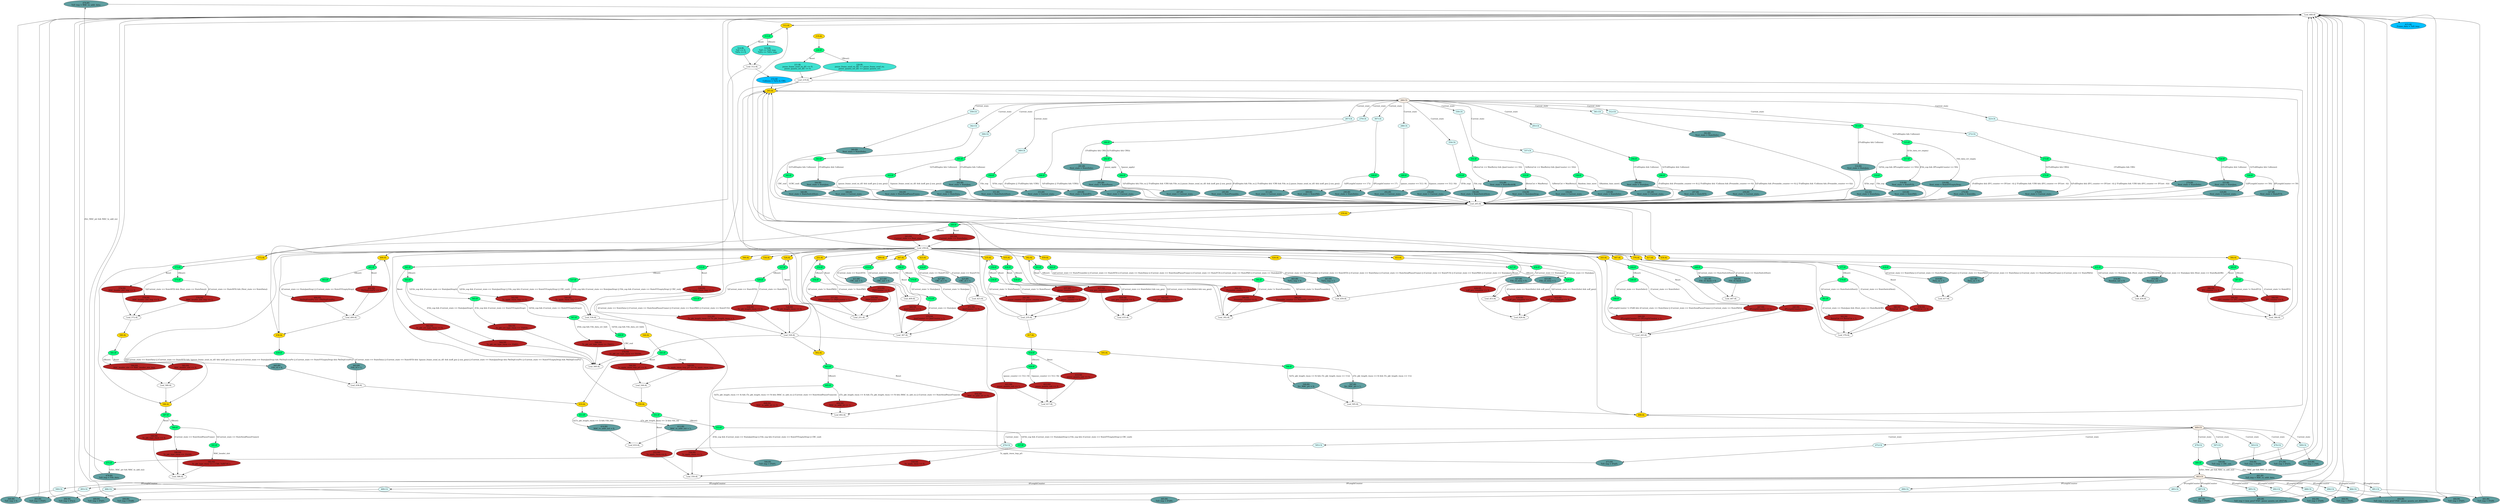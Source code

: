 strict digraph "compose( ,  )" {
	node [label="\N"];
	"476:BS"	 [ast="<pyverilog.vparser.ast.BlockingSubstitution object at 0x7f10291cbd50>",
		fillcolor=cadetblue,
		label="476:BS
TxD_tmp = MAC_tx_addr_data;",
		statements="[<pyverilog.vparser.ast.BlockingSubstitution object at 0x7f10291cbd50>]",
		style=filled,
		typ=BlockingSubstitution];
	"Leaf_468:AL"	 [def_var="['TxD_tmp']",
		label="Leaf_468:AL"];
	"476:BS" -> "Leaf_468:AL"	 [cond="[]",
		lineno=None];
	"Leaf_423:AL"	 [def_var="['CRC_rd']",
		label="Leaf_423:AL"];
	"Leaf_392:AL"	 [def_var="['Preamble_counter']",
		label="Leaf_392:AL"];
	"265:AL"	 [ast="<pyverilog.vparser.ast.Always object at 0x7f102912a6d0>",
		clk_sens=False,
		fillcolor=gold,
		label="265:AL",
		sens="['Current_state']",
		statements="[]",
		style=filled,
		typ=Always,
		use_var="['CRS', 'IPLengthCounter', 'Random_time_meet', 'IFGset', 'pause_frame_send_en_dl1', 'RetryCnt', 'Current_state', 'Preamble_counter', '\
xon_gen', 'Collision', 'IFG_counter', 'FullDuplex', 'MaxRetry', 'Fifo_ra', 'JamCounter', 'pause_apply', 'xoff_gen', 'Fifo_eop', '\
Fifo_data_err_empty', 'pause_counter', 'CRC_end']"];
	"Leaf_392:AL" -> "265:AL";
	"392:AL"	 [ast="<pyverilog.vparser.ast.Always object at 0x7f102944b310>",
		clk_sens=True,
		fillcolor=gold,
		label="392:AL",
		sens="['Clk', 'Reset']",
		statements="[]",
		style=filled,
		typ=Always,
		use_var="['Reset', 'Current_state', 'Preamble_counter', 'StatePreamble']"];
	"Leaf_392:AL" -> "392:AL";
	"315:IF"	 [ast="<pyverilog.vparser.ast.IfStatement object at 0x7f102914d890>",
		fillcolor=springgreen,
		label="315:IF",
		statements="[]",
		style=filled,
		typ=IfStatement];
	"316:BS"	 [ast="<pyverilog.vparser.ast.BlockingSubstitution object at 0x7f102914d8d0>",
		fillcolor=cadetblue,
		label="316:BS
Next_state = StateFFEmptyDrop;",
		statements="[<pyverilog.vparser.ast.BlockingSubstitution object at 0x7f102914d8d0>]",
		style=filled,
		typ=BlockingSubstitution];
	"315:IF" -> "316:BS"	 [cond="['Fifo_data_err_empty']",
		label=Fifo_data_err_empty,
		lineno=315];
	"317:IF"	 [ast="<pyverilog.vparser.ast.IfStatement object at 0x7f102914dc50>",
		fillcolor=springgreen,
		label="317:IF",
		statements="[]",
		style=filled,
		typ=IfStatement];
	"315:IF" -> "317:IF"	 [cond="['Fifo_data_err_empty']",
		label="!(Fifo_data_err_empty)",
		lineno=315];
	"337:CA"	 [ast="<pyverilog.vparser.ast.Case object at 0x7f102914ba10>",
		fillcolor=lightcyan,
		label="337:CA",
		statements="[]",
		style=filled,
		typ=Case];
	"338:IF"	 [ast="<pyverilog.vparser.ast.IfStatement object at 0x7f10294340d0>",
		fillcolor=springgreen,
		label="338:IF",
		statements="[]",
		style=filled,
		typ=IfStatement];
	"337:CA" -> "338:IF"	 [cond="[]",
		lineno=None];
	"491:CA"	 [ast="<pyverilog.vparser.ast.Case object at 0x7f10291c2350>",
		fillcolor=lightcyan,
		label="491:CA",
		statements="[]",
		style=filled,
		typ=Case];
	"491:BS"	 [ast="<pyverilog.vparser.ast.BlockingSubstitution object at 0x7f10291c2450>",
		fillcolor=cadetblue,
		label="491:BS
TxD_tmp = 8'h08;",
		statements="[<pyverilog.vparser.ast.BlockingSubstitution object at 0x7f10291c2450>]",
		style=filled,
		typ=BlockingSubstitution];
	"491:CA" -> "491:BS"	 [cond="[]",
		lineno=None];
	"590:NS"	 [ast="<pyverilog.vparser.ast.NonblockingSubstitution object at 0x7f1029199f10>",
		fillcolor=firebrick,
		label="590:NS
Tx_pkt_type_rmon <= 3'b100;",
		statements="[<pyverilog.vparser.ast.NonblockingSubstitution object at 0x7f1029199f10>]",
		style=filled,
		typ=NonblockingSubstitution];
	"Leaf_586:AL"	 [def_var="['Tx_pkt_type_rmon']",
		label="Leaf_586:AL"];
	"590:NS" -> "Leaf_586:AL"	 [cond="[]",
		lineno=None];
	"506:BS"	 [ast="<pyverilog.vparser.ast.BlockingSubstitution object at 0x7f10291c3450>",
		fillcolor=cadetblue,
		label="506:BS
TxD_tmp = 8'h01;",
		statements="[<pyverilog.vparser.ast.BlockingSubstitution object at 0x7f10291c3450>]",
		style=filled,
		typ=BlockingSubstitution];
	"506:BS" -> "Leaf_468:AL"	 [cond="[]",
		lineno=None];
	"504:BS"	 [ast="<pyverilog.vparser.ast.BlockingSubstitution object at 0x7f10291c3210>",
		fillcolor=cadetblue,
		label="504:BS
TxD_tmp = 8'h00;",
		statements="[<pyverilog.vparser.ast.BlockingSubstitution object at 0x7f10291c3210>]",
		style=filled,
		typ=BlockingSubstitution];
	"504:BS" -> "Leaf_468:AL"	 [cond="[]",
		lineno=None];
	"562:NS"	 [ast="<pyverilog.vparser.ast.NonblockingSubstitution object at 0x7f1029197d90>",
		fillcolor=firebrick,
		label="562:NS
Tx_pkt_err_type_rmon <= 0;",
		statements="[<pyverilog.vparser.ast.NonblockingSubstitution object at 0x7f1029197d90>]",
		style=filled,
		typ=NonblockingSubstitution];
	"Leaf_560:AL"	 [def_var="['Tx_pkt_err_type_rmon']",
		label="Leaf_560:AL"];
	"562:NS" -> "Leaf_560:AL"	 [cond="[]",
		lineno=None];
	"379:IF"	 [ast="<pyverilog.vparser.ast.IfStatement object at 0x7f102943a590>",
		fillcolor=springgreen,
		label="379:IF",
		statements="[]",
		style=filled,
		typ=IfStatement];
	"381:IF"	 [ast="<pyverilog.vparser.ast.IfStatement object at 0x7f102943a910>",
		fillcolor=springgreen,
		label="381:IF",
		statements="[]",
		style=filled,
		typ=IfStatement];
	"379:IF" -> "381:IF"	 [cond="['Current_state', 'StateSwitchNext']",
		label="!((Current_state == StateSwitchNext))",
		lineno=379];
	"380:NS"	 [ast="<pyverilog.vparser.ast.NonblockingSubstitution object at 0x7f102943a5d0>",
		fillcolor=firebrick,
		label="380:NS
RetryCnt <= 0;",
		statements="[<pyverilog.vparser.ast.NonblockingSubstitution object at 0x7f102943a5d0>]",
		style=filled,
		typ=NonblockingSubstitution];
	"379:IF" -> "380:NS"	 [cond="['Current_state', 'StateSwitchNext']",
		label="(Current_state == StateSwitchNext)",
		lineno=379];
	"348:BS"	 [ast="<pyverilog.vparser.ast.BlockingSubstitution object at 0x7f1029434a50>",
		fillcolor=cadetblue,
		label="348:BS
Next_state = Current_state;",
		statements="[<pyverilog.vparser.ast.BlockingSubstitution object at 0x7f1029434a50>]",
		style=filled,
		typ=BlockingSubstitution];
	"Leaf_265:AL"	 [def_var="['Next_state']",
		label="Leaf_265:AL"];
	"348:BS" -> "Leaf_265:AL"	 [cond="[]",
		lineno=None];
	"548:NS"	 [ast="<pyverilog.vparser.ast.NonblockingSubstitution object at 0x7f10291a0e50>",
		fillcolor=firebrick,
		label="548:NS
Tx_apply_rmon_tmp_pl1 <= Tx_apply_rmon_tmp;",
		statements="[<pyverilog.vparser.ast.NonblockingSubstitution object at 0x7f10291a0e50>]",
		style=filled,
		typ=NonblockingSubstitution];
	"Leaf_544:AL"	 [def_var="['Tx_apply_rmon_tmp_pl1']",
		label="Leaf_544:AL"];
	"548:NS" -> "Leaf_544:AL"	 [cond="[]",
		lineno=None];
	"253:NS"	 [ast="<pyverilog.vparser.ast.NonblockingSubstitution object at 0x7f102912fc50>",
		fillcolor=firebrick,
		label="253:NS
PADCounter <= 0;",
		statements="[<pyverilog.vparser.ast.NonblockingSubstitution object at 0x7f102912fc50>]",
		style=filled,
		typ=NonblockingSubstitution];
	"Leaf_251:AL"	 [def_var="['PADCounter']",
		label="Leaf_251:AL"];
	"253:NS" -> "Leaf_251:AL"	 [cond="[]",
		lineno=None];
	"445:BS"	 [ast="<pyverilog.vparser.ast.BlockingSubstitution object at 0x7f10291a8a10>",
		fillcolor=cadetblue,
		label="445:BS
Fifo_rd = 0;",
		statements="[<pyverilog.vparser.ast.BlockingSubstitution object at 0x7f10291a8a10>]",
		style=filled,
		typ=BlockingSubstitution];
	"Leaf_438:AL"	 [def_var="['Fifo_rd']",
		label="Leaf_438:AL"];
	"445:BS" -> "Leaf_438:AL"	 [cond="[]",
		lineno=None];
	"308:IF"	 [ast="<pyverilog.vparser.ast.IfStatement object at 0x7f102914d0d0>",
		fillcolor=springgreen,
		label="308:IF",
		statements="[]",
		style=filled,
		typ=IfStatement];
	"311:BS"	 [ast="<pyverilog.vparser.ast.BlockingSubstitution object at 0x7f102914d2d0>",
		fillcolor=cadetblue,
		label="311:BS
Next_state = Current_state;",
		statements="[<pyverilog.vparser.ast.BlockingSubstitution object at 0x7f102914d2d0>]",
		style=filled,
		typ=BlockingSubstitution];
	"308:IF" -> "311:BS"	 [cond="['IPLengthCounter']",
		label="!((IPLengthCounter == 17))",
		lineno=308];
	"309:BS"	 [ast="<pyverilog.vparser.ast.BlockingSubstitution object at 0x7f102914d110>",
		fillcolor=cadetblue,
		label="309:BS
Next_state = StatePAD;",
		statements="[<pyverilog.vparser.ast.BlockingSubstitution object at 0x7f102914d110>]",
		style=filled,
		typ=BlockingSubstitution];
	"308:IF" -> "309:BS"	 [cond="['IPLengthCounter']",
		label="(IPLengthCounter == 17)",
		lineno=308];
	"507:CA"	 [ast="<pyverilog.vparser.ast.Case object at 0x7f10291c34d0>",
		fillcolor=lightcyan,
		label="507:CA",
		statements="[]",
		style=filled,
		typ=Case];
	"508:BS"	 [ast="<pyverilog.vparser.ast.BlockingSubstitution object at 0x7f10291c3650>",
		fillcolor=cadetblue,
		label="508:BS
TxD_tmp = CRC_out;",
		statements="[<pyverilog.vparser.ast.BlockingSubstitution object at 0x7f10291c3650>]",
		style=filled,
		typ=BlockingSubstitution];
	"507:CA" -> "508:BS"	 [cond="[]",
		lineno=None];
	"Leaf_417:AL"	 [def_var="['Data_en']",
		label="Leaf_417:AL"];
	"478:BS"	 [ast="<pyverilog.vparser.ast.BlockingSubstitution object at 0x7f10291cbed0>",
		fillcolor=cadetblue,
		label="478:BS
TxD_tmp = Fifo_data;",
		statements="[<pyverilog.vparser.ast.BlockingSubstitution object at 0x7f10291cbed0>]",
		style=filled,
		typ=BlockingSubstitution];
	"478:BS" -> "Leaf_468:AL"	 [cond="[]",
		lineno=None];
	"329:BS"	 [ast="<pyverilog.vparser.ast.BlockingSubstitution object at 0x7f102914b690>",
		fillcolor=cadetblue,
		label="329:BS
Next_state = Current_state;",
		statements="[<pyverilog.vparser.ast.BlockingSubstitution object at 0x7f102914b690>]",
		style=filled,
		typ=BlockingSubstitution];
	"329:BS" -> "Leaf_265:AL"	 [cond="[]",
		lineno=None];
	"293:CA"	 [ast="<pyverilog.vparser.ast.Case object at 0x7f102914ea90>",
		fillcolor=lightcyan,
		label="293:CA",
		statements="[]",
		style=filled,
		typ=Case];
	"294:IF"	 [ast="<pyverilog.vparser.ast.IfStatement object at 0x7f102914edd0>",
		fillcolor=springgreen,
		label="294:IF",
		statements="[]",
		style=filled,
		typ=IfStatement];
	"293:CA" -> "294:IF"	 [cond="[]",
		lineno=None];
	"418:IF"	 [ast="<pyverilog.vparser.ast.IfStatement object at 0x7f102943cf50>",
		fillcolor=springgreen,
		label="418:IF",
		statements="[]",
		style=filled,
		typ=IfStatement];
	"421:BS"	 [ast="<pyverilog.vparser.ast.BlockingSubstitution object at 0x7f102943f150>",
		fillcolor=cadetblue,
		label="421:BS
Data_en = 0;",
		statements="[<pyverilog.vparser.ast.BlockingSubstitution object at 0x7f102943f150>]",
		style=filled,
		typ=BlockingSubstitution];
	"418:IF" -> "421:BS"	 [cond="['Current_state', 'StateData', 'Current_state', 'StateSendPauseFrame', 'Current_state', 'StatePAD']",
		label="!(((Current_state == StateData) || (Current_state == StateSendPauseFrame) || (Current_state == StatePAD)))",
		lineno=418];
	"419:BS"	 [ast="<pyverilog.vparser.ast.BlockingSubstitution object at 0x7f102943cf90>",
		fillcolor=cadetblue,
		label="419:BS
Data_en = 1;",
		statements="[<pyverilog.vparser.ast.BlockingSubstitution object at 0x7f102943cf90>]",
		style=filled,
		typ=BlockingSubstitution];
	"418:IF" -> "419:BS"	 [cond="['Current_state', 'StateData', 'Current_state', 'StateSendPauseFrame', 'Current_state', 'StatePAD']",
		label="((Current_state == StateData) || (Current_state == StateSendPauseFrame) || (Current_state == StatePAD))",
		lineno=418];
	"415:AS"	 [ast="<pyverilog.vparser.ast.Assign object at 0x7f102943c890>",
		def_var="['Frame_data']",
		fillcolor=deepskyblue,
		label="415:AS
Frame_data = TxD_tmp;",
		statements="[]",
		style=filled,
		typ=Assign,
		use_var="['TxD_tmp']"];
	"566:NS"	 [ast="<pyverilog.vparser.ast.NonblockingSubstitution object at 0x7f1029192650>",
		fillcolor=firebrick,
		label="566:NS
Tx_pkt_err_type_rmon <= 3'b010;",
		statements="[<pyverilog.vparser.ast.NonblockingSubstitution object at 0x7f1029192650>]",
		style=filled,
		typ=NonblockingSubstitution];
	"566:NS" -> "Leaf_560:AL"	 [cond="[]",
		lineno=None];
	"221:BL"	 [ast="<pyverilog.vparser.ast.Block object at 0x7f102955ab10>",
		fillcolor=turquoise,
		label="221:BL
pause_frame_send_en_dl1 <= 0;
pause_quanta_set_dl1 <= 0;",
		statements="[<pyverilog.vparser.ast.NonblockingSubstitution object at 0x7f102955ab50>, <pyverilog.vparser.ast.NonblockingSubstitution object \
at 0x7f102955acd0>]",
		style=filled,
		typ=Block];
	"Leaf_219:AL"	 [def_var="['pause_quanta_set_dl1', 'pause_frame_send_en_dl1']",
		label="Leaf_219:AL"];
	"221:BL" -> "Leaf_219:AL"	 [cond="[]",
		lineno=None];
	"239:NS"	 [ast="<pyverilog.vparser.ast.NonblockingSubstitution object at 0x7f1029565990>",
		fillcolor=firebrick,
		label="239:NS
pause_counter <= 0;",
		statements="[<pyverilog.vparser.ast.NonblockingSubstitution object at 0x7f1029565990>]",
		style=filled,
		typ=NonblockingSubstitution];
	"Leaf_235:AL"	 [def_var="['pause_counter']",
		label="Leaf_235:AL"];
	"239:NS" -> "Leaf_235:AL"	 [cond="[]",
		lineno=None];
	"570:NS"	 [ast="<pyverilog.vparser.ast.NonblockingSubstitution object at 0x7f1029192c90>",
		fillcolor=firebrick,
		label="570:NS
Tx_pkt_err_type_rmon <= 3'b100;",
		statements="[<pyverilog.vparser.ast.NonblockingSubstitution object at 0x7f1029192c90>]",
		style=filled,
		typ=NonblockingSubstitution];
	"570:NS" -> "Leaf_560:AL"	 [cond="[]",
		lineno=None];
	"301:IF"	 [ast="<pyverilog.vparser.ast.IfStatement object at 0x7f102914a890>",
		fillcolor=springgreen,
		label="301:IF",
		statements="[]",
		style=filled,
		typ=IfStatement];
	"303:IF"	 [ast="<pyverilog.vparser.ast.IfStatement object at 0x7f102914ac90>",
		fillcolor=springgreen,
		label="303:IF",
		statements="[]",
		style=filled,
		typ=IfStatement];
	"301:IF" -> "303:IF"	 [cond="['FullDuplex', 'Collision']",
		label="!((!FullDuplex && Collision))",
		lineno=301];
	"302:BS"	 [ast="<pyverilog.vparser.ast.BlockingSubstitution object at 0x7f102914a8d0>",
		fillcolor=cadetblue,
		label="302:BS
Next_state = StateJam;",
		statements="[<pyverilog.vparser.ast.BlockingSubstitution object at 0x7f102914a8d0>]",
		style=filled,
		typ=BlockingSubstitution];
	"301:IF" -> "302:BS"	 [cond="['FullDuplex', 'Collision']",
		label="(!FullDuplex && Collision)",
		lineno=301];
	"591:IF"	 [ast="<pyverilog.vparser.ast.IfStatement object at 0x7f10291cf150>",
		fillcolor=springgreen,
		label="591:IF",
		statements="[]",
		style=filled,
		typ=IfStatement];
	"592:NS"	 [ast="<pyverilog.vparser.ast.NonblockingSubstitution object at 0x7f10291cf410>",
		fillcolor=firebrick,
		label="592:NS
Tx_pkt_type_rmon <= { 1'b0, TxD[7:6] };",
		statements="[<pyverilog.vparser.ast.NonblockingSubstitution object at 0x7f10291cf410>]",
		style=filled,
		typ=NonblockingSubstitution];
	"591:IF" -> "592:NS"	 [cond="['MAC_header_slot']",
		label=MAC_header_slot,
		lineno=591];
	"489:BS"	 [ast="<pyverilog.vparser.ast.BlockingSubstitution object at 0x7f10291c2050>",
		fillcolor=cadetblue,
		label="489:BS
TxD_tmp = 8'h01;",
		statements="[<pyverilog.vparser.ast.BlockingSubstitution object at 0x7f10291c2050>]",
		style=filled,
		typ=BlockingSubstitution];
	"489:BS" -> "Leaf_468:AL"	 [cond="[]",
		lineno=None];
	"430:AL"	 [ast="<pyverilog.vparser.ast.Always object at 0x7f102943f8d0>",
		clk_sens=False,
		fillcolor=gold,
		label="430:AL",
		sens="['Current_state', 'Next_state']",
		statements="[]",
		style=filled,
		typ=Always,
		use_var="['StateJam', 'StateBackOff', 'Current_state', 'Next_state']"];
	"431:IF"	 [ast="<pyverilog.vparser.ast.IfStatement object at 0x7f102943fbd0>",
		fillcolor=springgreen,
		label="431:IF",
		statements="[]",
		style=filled,
		typ=IfStatement];
	"430:AL" -> "431:IF"	 [cond="[]",
		lineno=None];
	"Leaf_580:AL"	 [def_var="['MAC_header_slot']",
		label="Leaf_580:AL"];
	"586:AL"	 [ast="<pyverilog.vparser.ast.Always object at 0x7f10291999d0>",
		clk_sens=True,
		fillcolor=gold,
		label="586:AL",
		sens="['Clk', 'Reset']",
		statements="[]",
		style=filled,
		typ=Always,
		use_var="['Reset', 'TxD', 'Current_state', 'MAC_header_slot', 'StateSendPauseFrame']"];
	"Leaf_580:AL" -> "586:AL";
	"361:CA"	 [ast="<pyverilog.vparser.ast.Case object at 0x7f1029443490>",
		fillcolor=lightcyan,
		label="361:CA",
		statements="[]",
		style=filled,
		typ=Case];
	"362:BS"	 [ast="<pyverilog.vparser.ast.BlockingSubstitution object at 0x7f1029443610>",
		fillcolor=cadetblue,
		label="362:BS
Next_state = StateDefer;",
		statements="[<pyverilog.vparser.ast.BlockingSubstitution object at 0x7f1029443610>]",
		style=filled,
		typ=BlockingSubstitution];
	"361:CA" -> "362:BS"	 [cond="[]",
		lineno=None];
	"320:BS"	 [ast="<pyverilog.vparser.ast.BlockingSubstitution object at 0x7f102914df10>",
		fillcolor=cadetblue,
		label="320:BS
Next_state = StatePAD;",
		statements="[<pyverilog.vparser.ast.BlockingSubstitution object at 0x7f102914df10>]",
		style=filled,
		typ=BlockingSubstitution];
	"320:BS" -> "Leaf_265:AL"	 [cond="[]",
		lineno=None];
	"235:AL"	 [ast="<pyverilog.vparser.ast.Always object at 0x7f1029565490>",
		clk_sens=True,
		fillcolor=gold,
		label="235:AL",
		sens="['Clk', 'Reset']",
		statements="[]",
		style=filled,
		typ=Always,
		use_var="['Reset', 'Current_state', 'StatePause', 'pause_counter']"];
	"Leaf_235:AL" -> "235:AL";
	"Leaf_235:AL" -> "265:AL";
	"617:AL"	 [ast="<pyverilog.vparser.ast.Always object at 0x7f10291b0c90>",
		clk_sens=True,
		fillcolor=gold,
		label="617:AL",
		sens="['Clk', 'Reset']",
		statements="[]",
		style=filled,
		typ=Always,
		use_var="['Reset', 'pause_counter']"];
	"Leaf_235:AL" -> "617:AL";
	"493:BS"	 [ast="<pyverilog.vparser.ast.BlockingSubstitution object at 0x7f10291c2850>",
		fillcolor=cadetblue,
		label="493:BS
TxD_tmp = 8'h01;",
		statements="[<pyverilog.vparser.ast.BlockingSubstitution object at 0x7f10291c2850>]",
		style=filled,
		typ=BlockingSubstitution];
	"493:BS" -> "Leaf_468:AL"	 [cond="[]",
		lineno=None];
	"421:BS" -> "Leaf_417:AL"	 [cond="[]",
		lineno=None];
	"459:AL"	 [ast="<pyverilog.vparser.ast.Always object at 0x7f10291bd790>",
		clk_sens=False,
		fillcolor=gold,
		label="459:AL",
		sens="['Current_state']",
		statements="[]",
		style=filled,
		typ=Always,
		use_var="['StateSFD', 'StateJam', 'StateFCS', 'Current_state', 'StatePreamble', 'StatePAD', 'StateData', 'StateSendPauseFrame']"];
	"460:IF"	 [ast="<pyverilog.vparser.ast.IfStatement object at 0x7f10291cb1d0>",
		fillcolor=springgreen,
		label="460:IF",
		statements="[]",
		style=filled,
		typ=IfStatement];
	"459:AL" -> "460:IF"	 [cond="[]",
		lineno=None];
	"255:NS"	 [ast="<pyverilog.vparser.ast.NonblockingSubstitution object at 0x7f102912ff90>",
		fillcolor=firebrick,
		label="255:NS
PADCounter <= 0;",
		statements="[<pyverilog.vparser.ast.NonblockingSubstitution object at 0x7f102912ff90>]",
		style=filled,
		typ=NonblockingSubstitution];
	"255:NS" -> "Leaf_251:AL"	 [cond="[]",
		lineno=None];
	"Leaf_572:AL"	 [def_var="['MAC_header_slot_tmp']",
		label="Leaf_572:AL"];
	"580:AL"	 [ast="<pyverilog.vparser.ast.Always object at 0x7f1029199490>",
		clk_sens=True,
		fillcolor=gold,
		label="580:AL",
		sens="['Clk', 'Reset']",
		statements="[]",
		style=filled,
		typ=Always,
		use_var="['Reset', 'MAC_header_slot_tmp']"];
	"Leaf_572:AL" -> "580:AL";
	"334:BS"	 [ast="<pyverilog.vparser.ast.BlockingSubstitution object at 0x7f102914bd10>",
		fillcolor=cadetblue,
		label="334:BS
Next_state = StateJamDrop;",
		statements="[<pyverilog.vparser.ast.BlockingSubstitution object at 0x7f102914bd10>]",
		style=filled,
		typ=BlockingSubstitution];
	"334:BS" -> "Leaf_265:AL"	 [cond="[]",
		lineno=None];
	"269:BS"	 [ast="<pyverilog.vparser.ast.BlockingSubstitution object at 0x7f102912ab90>",
		fillcolor=cadetblue,
		label="269:BS
Next_state = StateIFG;",
		statements="[<pyverilog.vparser.ast.BlockingSubstitution object at 0x7f102912ab90>]",
		style=filled,
		typ=BlockingSubstitution];
	"269:BS" -> "Leaf_265:AL"	 [cond="[]",
		lineno=None];
	"500:CA"	 [ast="<pyverilog.vparser.ast.Case object at 0x7f10291c30d0>",
		fillcolor=lightcyan,
		label="500:CA",
		statements="[]",
		style=filled,
		typ=Case];
	"500:BS"	 [ast="<pyverilog.vparser.ast.BlockingSubstitution object at 0x7f10291c31d0>",
		fillcolor=cadetblue,
		label="500:BS
TxD_tmp = 0;",
		statements="[<pyverilog.vparser.ast.BlockingSubstitution object at 0x7f10291c31d0>]",
		style=filled,
		typ=BlockingSubstitution];
	"500:CA" -> "500:BS"	 [cond="[]",
		lineno=None];
	"612:BS"	 [ast="<pyverilog.vparser.ast.BlockingSubstitution object at 0x7f10291b0910>",
		fillcolor=cadetblue,
		label="612:BS
MAC_tx_addr_init = 1;",
		statements="[<pyverilog.vparser.ast.BlockingSubstitution object at 0x7f10291b0910>]",
		style=filled,
		typ=BlockingSubstitution];
	"Leaf_610:AL"	 [def_var="['MAC_tx_addr_init']",
		label="Leaf_610:AL"];
	"612:BS" -> "Leaf_610:AL"	 [cond="[]",
		lineno=None];
	"483:CS"	 [ast="<pyverilog.vparser.ast.CaseStatement object at 0x7f10291c2fd0>",
		fillcolor=linen,
		label="483:CS",
		statements="[]",
		style=filled,
		typ=CaseStatement];
	"483:CS" -> "491:CA"	 [cond="['IPLengthCounter']",
		label=IPLengthCounter,
		lineno=483];
	"483:CS" -> "500:CA"	 [cond="['IPLengthCounter']",
		label=IPLengthCounter,
		lineno=483];
	"486:CA"	 [ast="<pyverilog.vparser.ast.Case object at 0x7f1029196910>",
		fillcolor=lightcyan,
		label="486:CA",
		statements="[]",
		style=filled,
		typ=Case];
	"483:CS" -> "486:CA"	 [cond="['IPLengthCounter']",
		label=IPLengthCounter,
		lineno=483];
	"493:CA"	 [ast="<pyverilog.vparser.ast.Case object at 0x7f10291c2750>",
		fillcolor=lightcyan,
		label="493:CA",
		statements="[]",
		style=filled,
		typ=Case];
	"483:CS" -> "493:CA"	 [cond="['IPLengthCounter']",
		label=IPLengthCounter,
		lineno=483];
	"494:CA"	 [ast="<pyverilog.vparser.ast.Case object at 0x7f10291c2950>",
		fillcolor=lightcyan,
		label="494:CA",
		statements="[]",
		style=filled,
		typ=Case];
	"483:CS" -> "494:CA"	 [cond="['IPLengthCounter']",
		label=IPLengthCounter,
		lineno=483];
	"488:CA"	 [ast="<pyverilog.vparser.ast.Case object at 0x7f1029196d10>",
		fillcolor=lightcyan,
		label="488:CA",
		statements="[]",
		style=filled,
		typ=Case];
	"483:CS" -> "488:CA"	 [cond="['IPLengthCounter']",
		label=IPLengthCounter,
		lineno=483];
	"495:CA"	 [ast="<pyverilog.vparser.ast.Case object at 0x7f10291c2d10>",
		fillcolor=lightcyan,
		label="495:CA",
		statements="[]",
		style=filled,
		typ=Case];
	"483:CS" -> "495:CA"	 [cond="['IPLengthCounter']",
		label=IPLengthCounter,
		lineno=483];
	"484:CA"	 [ast="<pyverilog.vparser.ast.Case object at 0x7f1029196510>",
		fillcolor=lightcyan,
		label="484:CA",
		statements="[]",
		style=filled,
		typ=Case];
	"483:CS" -> "484:CA"	 [cond="['IPLengthCounter']",
		label=IPLengthCounter,
		lineno=483];
	"492:CA"	 [ast="<pyverilog.vparser.ast.Case object at 0x7f10291c2550>",
		fillcolor=lightcyan,
		label="492:CA",
		statements="[]",
		style=filled,
		typ=Case];
	"483:CS" -> "492:CA"	 [cond="['IPLengthCounter']",
		label=IPLengthCounter,
		lineno=483];
	"490:CA"	 [ast="<pyverilog.vparser.ast.Case object at 0x7f10291c2150>",
		fillcolor=lightcyan,
		label="490:CA",
		statements="[]",
		style=filled,
		typ=Case];
	"483:CS" -> "490:CA"	 [cond="['IPLengthCounter']",
		label=IPLengthCounter,
		lineno=483];
	"485:CA"	 [ast="<pyverilog.vparser.ast.Case object at 0x7f1029196750>",
		fillcolor=lightcyan,
		label="485:CA",
		statements="[]",
		style=filled,
		typ=Case];
	"483:CS" -> "485:CA"	 [cond="['IPLengthCounter']",
		label=IPLengthCounter,
		lineno=483];
	"489:CA"	 [ast="<pyverilog.vparser.ast.Case object at 0x7f1029196f10>",
		fillcolor=lightcyan,
		label="489:CA",
		statements="[]",
		style=filled,
		typ=Case];
	"483:CS" -> "489:CA"	 [cond="['IPLengthCounter']",
		label=IPLengthCounter,
		lineno=483];
	"487:CA"	 [ast="<pyverilog.vparser.ast.Case object at 0x7f1029196b10>",
		fillcolor=lightcyan,
		label="487:CA",
		statements="[]",
		style=filled,
		typ=Case];
	"483:CS" -> "487:CA"	 [cond="['IPLengthCounter']",
		label=IPLengthCounter,
		lineno=483];
	"248:IF"	 [ast="<pyverilog.vparser.ast.IfStatement object at 0x7f102912f890>",
		fillcolor=springgreen,
		label="248:IF",
		statements="[]",
		style=filled,
		typ=IfStatement];
	"249:NS"	 [ast="<pyverilog.vparser.ast.NonblockingSubstitution object at 0x7f102912fa90>",
		fillcolor=firebrick,
		label="249:NS
IPLengthCounter <= IPLengthCounter + 1;",
		statements="[<pyverilog.vparser.ast.NonblockingSubstitution object at 0x7f102912fa90>]",
		style=filled,
		typ=NonblockingSubstitution];
	"248:IF" -> "249:NS"	 [cond="['IPLengthCounter', 'Current_state', 'StateData', 'Current_state', 'StateSendPauseFrame', 'Current_state', 'StatePAD']",
		label="((IPLengthCounter != 8'hff) && ((Current_state == StateData) || (Current_state == StateSendPauseFrame) || (Current_state == StatePAD)))",
		lineno=248];
	"453:AL"	 [ast="<pyverilog.vparser.ast.Always object at 0x7f10291bd1d0>",
		clk_sens=False,
		fillcolor=gold,
		label="453:AL",
		sens="['Current_state']",
		statements="[]",
		style=filled,
		typ=Always,
		use_var="['StateJam', 'Current_state']"];
	"454:IF"	 [ast="<pyverilog.vparser.ast.IfStatement object at 0x7f10291bd510>",
		fillcolor=springgreen,
		label="454:IF",
		statements="[]",
		style=filled,
		typ=IfStatement];
	"453:AL" -> "454:IF"	 [cond="[]",
		lineno=None];
	"393:IF"	 [ast="<pyverilog.vparser.ast.IfStatement object at 0x7f102944b450>",
		fillcolor=springgreen,
		label="393:IF",
		statements="[]",
		style=filled,
		typ=IfStatement];
	"394:NS"	 [ast="<pyverilog.vparser.ast.NonblockingSubstitution object at 0x7f102944b490>",
		fillcolor=firebrick,
		label="394:NS
Preamble_counter <= 0;",
		statements="[<pyverilog.vparser.ast.NonblockingSubstitution object at 0x7f102944b490>]",
		style=filled,
		typ=NonblockingSubstitution];
	"393:IF" -> "394:NS"	 [cond="['Reset']",
		label=Reset,
		lineno=393];
	"395:IF"	 [ast="<pyverilog.vparser.ast.IfStatement object at 0x7f102944b910>",
		fillcolor=springgreen,
		label="395:IF",
		statements="[]",
		style=filled,
		typ=IfStatement];
	"393:IF" -> "395:IF"	 [cond="['Reset']",
		label="!(Reset)",
		lineno=393];
	"312:CA"	 [ast="<pyverilog.vparser.ast.Case object at 0x7f102914d290>",
		fillcolor=lightcyan,
		label="312:CA",
		statements="[]",
		style=filled,
		typ=Case];
	"313:IF"	 [ast="<pyverilog.vparser.ast.IfStatement object at 0x7f102914d590>",
		fillcolor=springgreen,
		label="313:IF",
		statements="[]",
		style=filled,
		typ=IfStatement];
	"312:CA" -> "313:IF"	 [cond="[]",
		lineno=None];
	"339:BS"	 [ast="<pyverilog.vparser.ast.BlockingSubstitution object at 0x7f1029434110>",
		fillcolor=cadetblue,
		label="339:BS
Next_state = StateDefer;",
		statements="[<pyverilog.vparser.ast.BlockingSubstitution object at 0x7f1029434110>]",
		style=filled,
		typ=BlockingSubstitution];
	"338:IF" -> "339:BS"	 [cond="['Random_time_meet']",
		label=Random_time_meet,
		lineno=338];
	"341:BS"	 [ast="<pyverilog.vparser.ast.BlockingSubstitution object at 0x7f10294342d0>",
		fillcolor=cadetblue,
		label="341:BS
Next_state = Current_state;",
		statements="[<pyverilog.vparser.ast.BlockingSubstitution object at 0x7f10294342d0>]",
		style=filled,
		typ=BlockingSubstitution];
	"338:IF" -> "341:BS"	 [cond="['Random_time_meet']",
		label="!(Random_time_meet)",
		lineno=338];
	"322:BS"	 [ast="<pyverilog.vparser.ast.BlockingSubstitution object at 0x7f102914b0d0>",
		fillcolor=cadetblue,
		label="322:BS
Next_state = StateData;",
		statements="[<pyverilog.vparser.ast.BlockingSubstitution object at 0x7f102914b0d0>]",
		style=filled,
		typ=BlockingSubstitution];
	"322:BS" -> "Leaf_265:AL"	 [cond="[]",
		lineno=None];
	"486:BS"	 [ast="<pyverilog.vparser.ast.BlockingSubstitution object at 0x7f1029196a10>",
		fillcolor=cadetblue,
		label="486:BS
TxD_tmp = 8'hc2;",
		statements="[<pyverilog.vparser.ast.BlockingSubstitution object at 0x7f1029196a10>]",
		style=filled,
		typ=BlockingSubstitution];
	"486:CA" -> "486:BS"	 [cond="[]",
		lineno=None];
	"237:NS"	 [ast="<pyverilog.vparser.ast.NonblockingSubstitution object at 0x7f1029565610>",
		fillcolor=firebrick,
		label="237:NS
pause_counter <= 0;",
		statements="[<pyverilog.vparser.ast.NonblockingSubstitution object at 0x7f1029565610>]",
		style=filled,
		typ=NonblockingSubstitution];
	"237:NS" -> "Leaf_235:AL"	 [cond="[]",
		lineno=None];
	"626:AL"	 [ast="<pyverilog.vparser.ast.Always object at 0x7f1028caa510>",
		clk_sens=True,
		fillcolor=gold,
		label="626:AL",
		sens="['Clk', 'Reset']",
		statements="[]",
		style=filled,
		typ=Always,
		use_var="['Reset', 'xoff_gen', 'StateDefer', 'Current_state']"];
	"627:IF"	 [ast="<pyverilog.vparser.ast.IfStatement object at 0x7f1028caa650>",
		fillcolor=springgreen,
		label="627:IF",
		statements="[]",
		style=filled,
		typ=IfStatement];
	"626:AL" -> "627:IF"	 [cond="[]",
		lineno=None];
	"602:AL"	 [ast="<pyverilog.vparser.ast.Always object at 0x7f10291cfa90>",
		clk_sens=True,
		fillcolor=gold,
		label="602:AL",
		sens="['Clk', 'Reset']",
		statements="[]",
		style=filled,
		typ=Always,
		use_var="['Reset', 'Current_state', 'StateSendPauseFrame', 'Tx_pkt_length_rmon', 'MAC_tx_add_en']"];
	"603:IF"	 [ast="<pyverilog.vparser.ast.IfStatement object at 0x7f10291cfbd0>",
		fillcolor=springgreen,
		label="603:IF",
		statements="[]",
		style=filled,
		typ=IfStatement];
	"602:AL" -> "603:IF"	 [cond="[]",
		lineno=None];
	"Leaf_453:AL"	 [def_var="['Fifo_rd_retry']",
		label="Leaf_453:AL"];
	"394:NS" -> "Leaf_392:AL"	 [cond="[]",
		lineno=None];
	"327:BS"	 [ast="<pyverilog.vparser.ast.BlockingSubstitution object at 0x7f102914b4d0>",
		fillcolor=cadetblue,
		label="327:BS
Next_state = StateFCS;",
		statements="[<pyverilog.vparser.ast.BlockingSubstitution object at 0x7f102914b4d0>]",
		style=filled,
		typ=BlockingSubstitution];
	"327:BS" -> "Leaf_265:AL"	 [cond="[]",
		lineno=None];
	"252:IF"	 [ast="<pyverilog.vparser.ast.IfStatement object at 0x7f102912fc10>",
		fillcolor=springgreen,
		label="252:IF",
		statements="[]",
		style=filled,
		typ=IfStatement];
	"252:IF" -> "253:NS"	 [cond="['Reset']",
		label=Reset,
		lineno=252];
	"254:IF"	 [ast="<pyverilog.vparser.ast.IfStatement object at 0x7f102912ff50>",
		fillcolor=springgreen,
		label="254:IF",
		statements="[]",
		style=filled,
		typ=IfStatement];
	"252:IF" -> "254:IF"	 [cond="['Reset']",
		label="!(Reset)",
		lineno=252];
	"331:IF"	 [ast="<pyverilog.vparser.ast.IfStatement object at 0x7f102914b990>",
		fillcolor=springgreen,
		label="331:IF",
		statements="[]",
		style=filled,
		typ=IfStatement];
	"333:IF"	 [ast="<pyverilog.vparser.ast.IfStatement object at 0x7f102914bcd0>",
		fillcolor=springgreen,
		label="333:IF",
		statements="[]",
		style=filled,
		typ=IfStatement];
	"331:IF" -> "333:IF"	 [cond="['RetryCnt', 'MaxRetry', 'JamCounter']",
		label="!(((RetryCnt <= MaxRetry) && (JamCounter == 16)))",
		lineno=331];
	"332:BS"	 [ast="<pyverilog.vparser.ast.BlockingSubstitution object at 0x7f102914b9d0>",
		fillcolor=cadetblue,
		label="332:BS
Next_state = StateBackOff;",
		statements="[<pyverilog.vparser.ast.BlockingSubstitution object at 0x7f102914b9d0>]",
		style=filled,
		typ=BlockingSubstitution];
	"331:IF" -> "332:BS"	 [cond="['RetryCnt', 'MaxRetry', 'JamCounter']",
		label="((RetryCnt <= MaxRetry) && (JamCounter == 16))",
		lineno=331];
	"485:BS"	 [ast="<pyverilog.vparser.ast.BlockingSubstitution object at 0x7f1029196850>",
		fillcolor=cadetblue,
		label="485:BS
TxD_tmp = 8'h80;",
		statements="[<pyverilog.vparser.ast.BlockingSubstitution object at 0x7f1029196850>]",
		style=filled,
		typ=BlockingSubstitution];
	"485:BS" -> "Leaf_468:AL"	 [cond="[]",
		lineno=None];
	"490:BS"	 [ast="<pyverilog.vparser.ast.BlockingSubstitution object at 0x7f10291c2250>",
		fillcolor=cadetblue,
		label="490:BS
TxD_tmp = 8'h88;",
		statements="[<pyverilog.vparser.ast.BlockingSubstitution object at 0x7f10291c2250>]",
		style=filled,
		typ=BlockingSubstitution];
	"490:BS" -> "Leaf_468:AL"	 [cond="[]",
		lineno=None];
	"564:NS"	 [ast="<pyverilog.vparser.ast.NonblockingSubstitution object at 0x7f1029192210>",
		fillcolor=firebrick,
		label="564:NS
Tx_pkt_err_type_rmon <= 3'b001;",
		statements="[<pyverilog.vparser.ast.NonblockingSubstitution object at 0x7f1029192210>]",
		style=filled,
		typ=NonblockingSubstitution];
	"564:NS" -> "Leaf_560:AL"	 [cond="[]",
		lineno=None];
	"578:NS"	 [ast="<pyverilog.vparser.ast.NonblockingSubstitution object at 0x7f1029199390>",
		fillcolor=firebrick,
		label="578:NS
MAC_header_slot_tmp <= 0;",
		statements="[<pyverilog.vparser.ast.NonblockingSubstitution object at 0x7f1029199390>]",
		style=filled,
		typ=NonblockingSubstitution];
	"578:NS" -> "Leaf_572:AL"	 [cond="[]",
		lineno=None];
	"311:BS" -> "Leaf_265:AL"	 [cond="[]",
		lineno=None];
	"290:BS"	 [ast="<pyverilog.vparser.ast.BlockingSubstitution object at 0x7f102914e910>",
		fillcolor=cadetblue,
		label="290:BS
Next_state = StateDefer;",
		statements="[<pyverilog.vparser.ast.BlockingSubstitution object at 0x7f102914e910>]",
		style=filled,
		typ=BlockingSubstitution];
	"290:BS" -> "Leaf_265:AL"	 [cond="[]",
		lineno=None];
	"469:CS"	 [ast="<pyverilog.vparser.ast.CaseStatement object at 0x7f10291c36d0>",
		fillcolor=linen,
		label="469:CS",
		statements="[]",
		style=filled,
		typ=CaseStatement];
	"469:CS" -> "507:CA"	 [cond="['Current_state']",
		label=Current_state,
		lineno=469];
	"470:CA"	 [ast="<pyverilog.vparser.ast.Case object at 0x7f10291cb610>",
		fillcolor=lightcyan,
		label="470:CA",
		statements="[]",
		style=filled,
		typ=Case];
	"469:CS" -> "470:CA"	 [cond="['Current_state']",
		label=Current_state,
		lineno=469];
	"503:CA"	 [ast="<pyverilog.vparser.ast.Case object at 0x7f1029196250>",
		fillcolor=lightcyan,
		label="503:CA",
		statements="[]",
		style=filled,
		typ=Case];
	"469:CS" -> "503:CA"	 [cond="['Current_state']",
		label=Current_state,
		lineno=469];
	"472:CA"	 [ast="<pyverilog.vparser.ast.Case object at 0x7f10291cb850>",
		fillcolor=lightcyan,
		label="472:CA",
		statements="[]",
		style=filled,
		typ=Case];
	"469:CS" -> "472:CA"	 [cond="['Current_state']",
		label=Current_state,
		lineno=469];
	"505:CA"	 [ast="<pyverilog.vparser.ast.Case object at 0x7f10291c3310>",
		fillcolor=lightcyan,
		label="505:CA",
		statements="[]",
		style=filled,
		typ=Case];
	"469:CS" -> "505:CA"	 [cond="['Current_state']",
		label=Current_state,
		lineno=469];
	"479:CA"	 [ast="<pyverilog.vparser.ast.Case object at 0x7f10291cbe90>",
		fillcolor=lightcyan,
		label="479:CA",
		statements="[]",
		style=filled,
		typ=Case];
	"469:CS" -> "479:CA"	 [cond="['Current_state']",
		label=Current_state,
		lineno=469];
	"474:CA"	 [ast="<pyverilog.vparser.ast.Case object at 0x7f10291cba50>",
		fillcolor=lightcyan,
		label="474:CA",
		statements="[]",
		style=filled,
		typ=Case];
	"469:CS" -> "474:CA"	 [cond="['Current_state']",
		label=Current_state,
		lineno=469];
	"509:CA"	 [ast="<pyverilog.vparser.ast.Case object at 0x7f10291c3690>",
		fillcolor=lightcyan,
		label="509:CA",
		statements="[]",
		style=filled,
		typ=Case];
	"469:CS" -> "509:CA"	 [cond="['Current_state']",
		label=Current_state,
		lineno=469];
	"581:IF"	 [ast="<pyverilog.vparser.ast.IfStatement object at 0x7f10291996d0>",
		fillcolor=springgreen,
		label="581:IF",
		statements="[]",
		style=filled,
		typ=IfStatement];
	"584:NS"	 [ast="<pyverilog.vparser.ast.NonblockingSubstitution object at 0x7f1029199810>",
		fillcolor=firebrick,
		label="584:NS
MAC_header_slot <= MAC_header_slot_tmp;",
		statements="[<pyverilog.vparser.ast.NonblockingSubstitution object at 0x7f1029199810>]",
		style=filled,
		typ=NonblockingSubstitution];
	"581:IF" -> "584:NS"	 [cond="['Reset']",
		label="!(Reset)",
		lineno=581];
	"582:NS"	 [ast="<pyverilog.vparser.ast.NonblockingSubstitution object at 0x7f1029199610>",
		fillcolor=firebrick,
		label="582:NS
MAC_header_slot <= 0;",
		statements="[<pyverilog.vparser.ast.NonblockingSubstitution object at 0x7f1029199610>]",
		style=filled,
		typ=NonblockingSubstitution];
	"581:IF" -> "582:NS"	 [cond="['Reset']",
		label=Reset,
		lineno=581];
	"273:IF"	 [ast="<pyverilog.vparser.ast.IfStatement object at 0x7f102912e090>",
		fillcolor=springgreen,
		label="273:IF",
		statements="[]",
		style=filled,
		typ=IfStatement];
	"274:BS"	 [ast="<pyverilog.vparser.ast.BlockingSubstitution object at 0x7f102912e0d0>",
		fillcolor=cadetblue,
		label="274:BS
Next_state = StateDefer;",
		statements="[<pyverilog.vparser.ast.BlockingSubstitution object at 0x7f102912e0d0>]",
		style=filled,
		typ=BlockingSubstitution];
	"273:IF" -> "274:BS"	 [cond="['FullDuplex', 'CRS']",
		label="(!FullDuplex && CRS)",
		lineno=273];
	"275:IF"	 [ast="<pyverilog.vparser.ast.IfStatement object at 0x7f102912e790>",
		fillcolor=springgreen,
		label="275:IF",
		statements="[]",
		style=filled,
		typ=IfStatement];
	"273:IF" -> "275:IF"	 [cond="['FullDuplex', 'CRS']",
		label="!((!FullDuplex && CRS))",
		lineno=273];
	"447:AL"	 [ast="<pyverilog.vparser.ast.Always object at 0x7f10291a8b90>",
		clk_sens=False,
		fillcolor=gold,
		label="447:AL",
		sens="['Current_state']",
		statements="[]",
		style=filled,
		typ=Always,
		use_var="['StateSwitchNext', 'Current_state']"];
	"448:IF"	 [ast="<pyverilog.vparser.ast.IfStatement object at 0x7f10291a8f10>",
		fillcolor=springgreen,
		label="448:IF",
		statements="[]",
		style=filled,
		typ=IfStatement];
	"447:AL" -> "448:IF"	 [cond="[]",
		lineno=None];
	"580:AL" -> "581:IF"	 [cond="[]",
		lineno=None];
	"333:IF" -> "334:BS"	 [cond="['RetryCnt', 'MaxRetry']",
		label="(RetryCnt > MaxRetry)",
		lineno=333];
	"336:BS"	 [ast="<pyverilog.vparser.ast.BlockingSubstitution object at 0x7f102914bed0>",
		fillcolor=cadetblue,
		label="336:BS
Next_state = Current_state;",
		statements="[<pyverilog.vparser.ast.BlockingSubstitution object at 0x7f102914bed0>]",
		style=filled,
		typ=BlockingSubstitution];
	"333:IF" -> "336:BS"	 [cond="['RetryCnt', 'MaxRetry']",
		label="!((RetryCnt > MaxRetry))",
		lineno=333];
	"575:IF"	 [ast="<pyverilog.vparser.ast.IfStatement object at 0x7f1029199290>",
		fillcolor=springgreen,
		label="575:IF",
		statements="[]",
		style=filled,
		typ=IfStatement];
	"575:IF" -> "578:NS"	 [cond="['Current_state', 'StateSFD', 'Next_state', 'StateData']",
		label="!(((Current_state == StateSFD) && (Next_state == StateData)))",
		lineno=575];
	"576:NS"	 [ast="<pyverilog.vparser.ast.NonblockingSubstitution object at 0x7f10291991d0>",
		fillcolor=firebrick,
		label="576:NS
MAC_header_slot_tmp <= 1;",
		statements="[<pyverilog.vparser.ast.NonblockingSubstitution object at 0x7f10291991d0>]",
		style=filled,
		typ=NonblockingSubstitution];
	"575:IF" -> "576:NS"	 [cond="['Current_state', 'StateSFD', 'Next_state', 'StateData']",
		label="((Current_state == StateSFD) && (Next_state == StateData))",
		lineno=575];
	"618:IF"	 [ast="<pyverilog.vparser.ast.IfStatement object at 0x7f10291b0dd0>",
		fillcolor=springgreen,
		label="618:IF",
		statements="[]",
		style=filled,
		typ=IfStatement];
	"620:IF"	 [ast="<pyverilog.vparser.ast.IfStatement object at 0x7f1028caa310>",
		fillcolor=springgreen,
		label="620:IF",
		statements="[]",
		style=filled,
		typ=IfStatement];
	"618:IF" -> "620:IF"	 [cond="['Reset']",
		label="!(Reset)",
		lineno=618];
	"619:NS"	 [ast="<pyverilog.vparser.ast.NonblockingSubstitution object at 0x7f10291b0e10>",
		fillcolor=firebrick,
		label="619:NS
pause_quanta_sub <= 0;",
		statements="[<pyverilog.vparser.ast.NonblockingSubstitution object at 0x7f10291b0e10>]",
		style=filled,
		typ=NonblockingSubstitution];
	"618:IF" -> "619:NS"	 [cond="['Reset']",
		label=Reset,
		lineno=618];
	"274:BS" -> "Leaf_265:AL"	 [cond="[]",
		lineno=None];
	"512:AL"	 [ast="<pyverilog.vparser.ast.Always object at 0x7f10291c3a10>",
		clk_sens=True,
		fillcolor=gold,
		label="512:AL",
		sens="['Clk', 'Reset']",
		statements="[]",
		style=filled,
		typ=Always,
		use_var="['Reset', 'TxEn_tmp', 'TxD_tmp']"];
	"513:IF"	 [ast="<pyverilog.vparser.ast.IfStatement object at 0x7f10291c3c90>",
		fillcolor=springgreen,
		label="513:IF",
		statements="[]",
		style=filled,
		typ=IfStatement];
	"512:AL" -> "513:IF"	 [cond="[]",
		lineno=None];
	"233:AS"	 [ast="<pyverilog.vparser.ast.Assign object at 0x7f1029565250>",
		def_var="['Collision']",
		fillcolor=deepskyblue,
		label="233:AS
Collision = TxEn & CRS;",
		statements="[]",
		style=filled,
		typ=Assign,
		use_var="['TxEn', 'CRS']"];
	"233:AS" -> "265:AL";
	"296:IF"	 [ast="<pyverilog.vparser.ast.IfStatement object at 0x7f102914a490>",
		fillcolor=springgreen,
		label="296:IF",
		statements="[]",
		style=filled,
		typ=IfStatement];
	"297:BS"	 [ast="<pyverilog.vparser.ast.BlockingSubstitution object at 0x7f102914a4d0>",
		fillcolor=cadetblue,
		label="297:BS
Next_state = StateSFD;",
		statements="[<pyverilog.vparser.ast.BlockingSubstitution object at 0x7f102914a4d0>]",
		style=filled,
		typ=BlockingSubstitution];
	"296:IF" -> "297:BS"	 [cond="['FullDuplex', 'Preamble_counter', 'FullDuplex', 'Collision', 'Preamble_counter']",
		label="(FullDuplex && (Preamble_counter == 6) || !FullDuplex && !Collision && (Preamble_counter == 6))",
		lineno=296];
	"299:BS"	 [ast="<pyverilog.vparser.ast.BlockingSubstitution object at 0x7f102914a690>",
		fillcolor=cadetblue,
		label="299:BS
Next_state = Current_state;",
		statements="[<pyverilog.vparser.ast.BlockingSubstitution object at 0x7f102914a690>]",
		style=filled,
		typ=BlockingSubstitution];
	"296:IF" -> "299:BS"	 [cond="['FullDuplex', 'Preamble_counter', 'FullDuplex', 'Collision', 'Preamble_counter']",
		label="!((FullDuplex && (Preamble_counter == 6) || !FullDuplex && !Collision && (Preamble_counter == 6)))",
		lineno=296];
	"604:NS"	 [ast="<pyverilog.vparser.ast.NonblockingSubstitution object at 0x7f10291cfc10>",
		fillcolor=firebrick,
		label="604:NS
MAC_tx_addr_rd <= 0;",
		statements="[<pyverilog.vparser.ast.NonblockingSubstitution object at 0x7f10291cfc10>]",
		style=filled,
		typ=NonblockingSubstitution];
	"603:IF" -> "604:NS"	 [cond="['Reset']",
		label=Reset,
		lineno=603];
	"605:IF"	 [ast="<pyverilog.vparser.ast.IfStatement object at 0x7f10291b0410>",
		fillcolor=springgreen,
		label="605:IF",
		statements="[]",
		style=filled,
		typ=IfStatement];
	"603:IF" -> "605:IF"	 [cond="['Reset']",
		label="!(Reset)",
		lineno=603];
	"473:BS"	 [ast="<pyverilog.vparser.ast.BlockingSubstitution object at 0x7f10291cb990>",
		fillcolor=cadetblue,
		label="473:BS
TxD_tmp = 8'hd5;",
		statements="[<pyverilog.vparser.ast.BlockingSubstitution object at 0x7f10291cb990>]",
		style=filled,
		typ=BlockingSubstitution];
	"473:BS" -> "Leaf_468:AL"	 [cond="[]",
		lineno=None];
	"Leaf_400:AL"	 [def_var="['PktDrpEvenPtr']",
		label="Leaf_400:AL"];
	"400:AL"	 [ast="<pyverilog.vparser.ast.Always object at 0x7f102944bbd0>",
		clk_sens=True,
		fillcolor=gold,
		label="400:AL",
		sens="['Clk', 'Reset']",
		statements="[]",
		style=filled,
		typ=Always,
		use_var="['Reset', 'StateFFEmptyDrop', 'StateJamDrop', 'Current_state', 'PktDrpEvenPtr']"];
	"Leaf_400:AL" -> "400:AL";
	"438:AL"	 [ast="<pyverilog.vparser.ast.Always object at 0x7f102943fdd0>",
		clk_sens=False,
		fillcolor=gold,
		label="438:AL",
		sens="[]",
		statements="[]",
		style=filled,
		typ=Always,
		use_var="['StateSFD', 'pause_frame_send_en_dl1', 'PktDrpEvenPtr', 'Current_state', 'xon_gen', 'xoff_gen', 'StateFFEmptyDrop', 'StateJamDrop', '\
StateData']"];
	"Leaf_400:AL" -> "438:AL";
	"417:AL"	 [ast="<pyverilog.vparser.ast.Always object at 0x7f102943ca90>",
		clk_sens=False,
		fillcolor=gold,
		label="417:AL",
		sens="['Current_state']",
		statements="[]",
		style=filled,
		typ=Always,
		use_var="['Current_state', 'StatePAD', 'StateData', 'StateSendPauseFrame']"];
	"417:AL" -> "418:IF"	 [cond="[]",
		lineno=None];
	"306:BS"	 [ast="<pyverilog.vparser.ast.BlockingSubstitution object at 0x7f102914ae50>",
		fillcolor=cadetblue,
		label="306:BS
Next_state = StateData;",
		statements="[<pyverilog.vparser.ast.BlockingSubstitution object at 0x7f102914ae50>]",
		style=filled,
		typ=BlockingSubstitution];
	"303:IF" -> "306:BS"	 [cond="['pause_frame_send_en_dl1', 'xoff_gen', 'xon_gen']",
		label="!((pause_frame_send_en_dl1 && (xoff_gen || xon_gen)))",
		lineno=303];
	"304:BS"	 [ast="<pyverilog.vparser.ast.BlockingSubstitution object at 0x7f102914acd0>",
		fillcolor=cadetblue,
		label="304:BS
Next_state = StateSendPauseFrame;",
		statements="[<pyverilog.vparser.ast.BlockingSubstitution object at 0x7f102914acd0>]",
		style=filled,
		typ=BlockingSubstitution];
	"303:IF" -> "304:BS"	 [cond="['pause_frame_send_en_dl1', 'xoff_gen', 'xon_gen']",
		label="(pause_frame_send_en_dl1 && (xoff_gen || xon_gen))",
		lineno=303];
	"272:CA"	 [ast="<pyverilog.vparser.ast.Case object at 0x7f102912ad90>",
		fillcolor=lightcyan,
		label="272:CA",
		statements="[]",
		style=filled,
		typ=Case];
	"272:CA" -> "273:IF"	 [cond="[]",
		lineno=None];
	"226:BL"	 [ast="<pyverilog.vparser.ast.Block object at 0x7f102955aed0>",
		fillcolor=turquoise,
		label="226:BL
pause_frame_send_en_dl1 <= pause_frame_send_en;
pause_quanta_set_dl1 <= pause_quanta_set;",
		statements="[<pyverilog.vparser.ast.NonblockingSubstitution object at 0x7f102955af10>, <pyverilog.vparser.ast.NonblockingSubstitution object \
at 0x7f1029565110>]",
		style=filled,
		typ=Block];
	"226:BL" -> "Leaf_219:AL"	 [cond="[]",
		lineno=None];
	"Leaf_602:AL"	 [def_var="['MAC_tx_addr_rd']",
		label="Leaf_602:AL"];
	"487:BS"	 [ast="<pyverilog.vparser.ast.BlockingSubstitution object at 0x7f1029196c10>",
		fillcolor=cadetblue,
		label="487:BS
TxD_tmp = 8'h00;",
		statements="[<pyverilog.vparser.ast.BlockingSubstitution object at 0x7f1029196c10>]",
		style=filled,
		typ=BlockingSubstitution];
	"487:BS" -> "Leaf_468:AL"	 [cond="[]",
		lineno=None];
	"271:BS"	 [ast="<pyverilog.vparser.ast.BlockingSubstitution object at 0x7f102912ad50>",
		fillcolor=cadetblue,
		label="271:BS
Next_state = Current_state;",
		statements="[<pyverilog.vparser.ast.BlockingSubstitution object at 0x7f102912ad50>]",
		style=filled,
		typ=BlockingSubstitution];
	"271:BS" -> "Leaf_265:AL"	 [cond="[]",
		lineno=None];
	"574:NS"	 [ast="<pyverilog.vparser.ast.NonblockingSubstitution object at 0x7f1029192d10>",
		fillcolor=firebrick,
		label="574:NS
MAC_header_slot_tmp <= 0;",
		statements="[<pyverilog.vparser.ast.NonblockingSubstitution object at 0x7f1029192d10>]",
		style=filled,
		typ=NonblockingSubstitution];
	"574:NS" -> "Leaf_572:AL"	 [cond="[]",
		lineno=None];
	"463:BS"	 [ast="<pyverilog.vparser.ast.BlockingSubstitution object at 0x7f10291cb210>",
		fillcolor=cadetblue,
		label="463:BS
TxEn_tmp = 1;",
		statements="[<pyverilog.vparser.ast.BlockingSubstitution object at 0x7f10291cb210>]",
		style=filled,
		typ=BlockingSubstitution];
	"Leaf_459:AL"	 [def_var="['TxEn_tmp']",
		label="Leaf_459:AL"];
	"463:BS" -> "Leaf_459:AL"	 [cond="[]",
		lineno=None];
	"Leaf_265:AL" -> "430:AL";
	"572:AL"	 [ast="<pyverilog.vparser.ast.Always object at 0x7f1029192690>",
		clk_sens=True,
		fillcolor=gold,
		label="572:AL",
		sens="['Clk', 'Reset']",
		statements="[]",
		style=filled,
		typ=Always,
		use_var="['StateSFD', 'Reset', 'Current_state', 'StateData', 'Next_state']"];
	"Leaf_265:AL" -> "572:AL";
	"259:AL"	 [ast="<pyverilog.vparser.ast.Always object at 0x7f102912a2d0>",
		clk_sens=True,
		fillcolor=gold,
		label="259:AL",
		sens="['Clk', 'Reset']",
		statements="[]",
		style=filled,
		typ=Always,
		use_var="['Reset', 'Next_state']"];
	"Leaf_265:AL" -> "259:AL";
	"376:AL"	 [ast="<pyverilog.vparser.ast.Always object at 0x7f102943a0d0>",
		clk_sens=True,
		fillcolor=gold,
		label="376:AL",
		sens="['Clk', 'Reset']",
		statements="[]",
		style=filled,
		typ=Always,
		use_var="['Reset', 'StateJam', 'StateBackOff', 'RetryCnt', 'Current_state', 'StateSwitchNext', 'Next_state']"];
	"Leaf_265:AL" -> "376:AL";
	"639:NS"	 [ast="<pyverilog.vparser.ast.NonblockingSubstitution object at 0x7f1028c96310>",
		fillcolor=firebrick,
		label="639:NS
xon_gen_complete <= 1;",
		statements="[<pyverilog.vparser.ast.NonblockingSubstitution object at 0x7f1028c96310>]",
		style=filled,
		typ=NonblockingSubstitution];
	"Leaf_635:AL"	 [def_var="['xon_gen_complete']",
		label="Leaf_635:AL"];
	"639:NS" -> "Leaf_635:AL"	 [cond="[]",
		lineno=None];
	"455:BS"	 [ast="<pyverilog.vparser.ast.BlockingSubstitution object at 0x7f10291bd450>",
		fillcolor=cadetblue,
		label="455:BS
Fifo_rd_retry = 1;",
		statements="[<pyverilog.vparser.ast.BlockingSubstitution object at 0x7f10291bd450>]",
		style=filled,
		typ=BlockingSubstitution];
	"455:BS" -> "Leaf_453:AL"	 [cond="[]",
		lineno=None];
	"573:IF"	 [ast="<pyverilog.vparser.ast.IfStatement object at 0x7f1029192c50>",
		fillcolor=springgreen,
		label="573:IF",
		statements="[]",
		style=filled,
		typ=IfStatement];
	"573:IF" -> "575:IF"	 [cond="['Reset']",
		label="!(Reset)",
		lineno=573];
	"573:IF" -> "574:NS"	 [cond="['Reset']",
		label=Reset,
		lineno=573];
	"572:AL" -> "573:IF"	 [cond="[]",
		lineno=None];
	"495:BS"	 [ast="<pyverilog.vparser.ast.BlockingSubstitution object at 0x7f10291c2e50>",
		fillcolor=cadetblue,
		label="495:BS
TxD_tmp = (xon_gen)? 8'b0 : pause_quanta_set_dl1[7:0];",
		statements="[<pyverilog.vparser.ast.BlockingSubstitution object at 0x7f10291c2e50>]",
		style=filled,
		typ=BlockingSubstitution];
	"495:BS" -> "Leaf_468:AL"	 [cond="[]",
		lineno=None];
	"481:BS"	 [ast="<pyverilog.vparser.ast.BlockingSubstitution object at 0x7f1029196290>",
		fillcolor=cadetblue,
		label="481:BS
TxD_tmp = MAC_tx_addr_data;",
		statements="[<pyverilog.vparser.ast.BlockingSubstitution object at 0x7f1029196290>]",
		style=filled,
		typ=BlockingSubstitution];
	"481:BS" -> "Leaf_468:AL"	 [cond="[]",
		lineno=None];
	"257:NS"	 [ast="<pyverilog.vparser.ast.NonblockingSubstitution object at 0x7f102912a1d0>",
		fillcolor=firebrick,
		label="257:NS
PADCounter <= PADCounter + 1;",
		statements="[<pyverilog.vparser.ast.NonblockingSubstitution object at 0x7f102912a1d0>]",
		style=filled,
		typ=NonblockingSubstitution];
	"257:NS" -> "Leaf_251:AL"	 [cond="[]",
		lineno=None];
	"484:BS"	 [ast="<pyverilog.vparser.ast.BlockingSubstitution object at 0x7f1029196610>",
		fillcolor=cadetblue,
		label="484:BS
TxD_tmp = 8'h01;",
		statements="[<pyverilog.vparser.ast.BlockingSubstitution object at 0x7f1029196610>]",
		style=filled,
		typ=BlockingSubstitution];
	"484:BS" -> "Leaf_468:AL"	 [cond="[]",
		lineno=None];
	"556:NS"	 [ast="<pyverilog.vparser.ast.NonblockingSubstitution object at 0x7f1029197890>",
		fillcolor=firebrick,
		label="556:NS
Tx_apply_rmon <= 1;",
		statements="[<pyverilog.vparser.ast.NonblockingSubstitution object at 0x7f1029197890>]",
		style=filled,
		typ=NonblockingSubstitution];
	"Leaf_550:AL"	 [def_var="['Tx_apply_rmon']",
		label="Leaf_550:AL"];
	"556:NS" -> "Leaf_550:AL"	 [cond="[]",
		lineno=None];
	"587:IF"	 [ast="<pyverilog.vparser.ast.IfStatement object at 0x7f1029199b10>",
		fillcolor=springgreen,
		label="587:IF",
		statements="[]",
		style=filled,
		typ=IfStatement];
	"589:IF"	 [ast="<pyverilog.vparser.ast.IfStatement object at 0x7f1029199ed0>",
		fillcolor=springgreen,
		label="589:IF",
		statements="[]",
		style=filled,
		typ=IfStatement];
	"587:IF" -> "589:IF"	 [cond="['Reset']",
		label="!(Reset)",
		lineno=587];
	"588:NS"	 [ast="<pyverilog.vparser.ast.NonblockingSubstitution object at 0x7f1029199b50>",
		fillcolor=firebrick,
		label="588:NS
Tx_pkt_type_rmon <= 0;",
		statements="[<pyverilog.vparser.ast.NonblockingSubstitution object at 0x7f1029199b50>]",
		style=filled,
		typ=NonblockingSubstitution];
	"587:IF" -> "588:NS"	 [cond="['Reset']",
		label=Reset,
		lineno=587];
	"Leaf_384:AL"	 [def_var="['IFG_counter']",
		label="Leaf_384:AL"];
	"Leaf_384:AL" -> "265:AL";
	"384:AL"	 [ast="<pyverilog.vparser.ast.Always object at 0x7f102943ab50>",
		clk_sens=True,
		fillcolor=gold,
		label="384:AL",
		sens="['Clk', 'Reset']",
		statements="[]",
		style=filled,
		typ=Always,
		use_var="['Reset', 'StateIFG', 'IFG_counter', 'Current_state']"];
	"Leaf_384:AL" -> "384:AL";
	"346:BS"	 [ast="<pyverilog.vparser.ast.BlockingSubstitution object at 0x7f1029434890>",
		fillcolor=cadetblue,
		label="346:BS
Next_state = StateSwitchNext;",
		statements="[<pyverilog.vparser.ast.BlockingSubstitution object at 0x7f1029434890>]",
		style=filled,
		typ=BlockingSubstitution];
	"346:BS" -> "Leaf_265:AL"	 [cond="[]",
		lineno=None];
	"243:AL"	 [ast="<pyverilog.vparser.ast.Always object at 0x7f1029565d10>",
		clk_sens=True,
		fillcolor=gold,
		label="243:AL",
		sens="['Clk', 'Reset']",
		statements="[]",
		style=filled,
		typ=Always,
		use_var="['Reset', 'IPLengthCounter', 'Current_state', 'StateDefer', 'StatePAD', 'StateData', 'StateSendPauseFrame']"];
	"244:IF"	 [ast="<pyverilog.vparser.ast.IfStatement object at 0x7f1029565e50>",
		fillcolor=springgreen,
		label="244:IF",
		statements="[]",
		style=filled,
		typ=IfStatement];
	"243:AL" -> "244:IF"	 [cond="[]",
		lineno=None];
	"480:IF"	 [ast="<pyverilog.vparser.ast.IfStatement object at 0x7f10291962d0>",
		fillcolor=springgreen,
		label="480:IF",
		statements="[]",
		style=filled,
		typ=IfStatement];
	"480:IF" -> "483:CS"	 [cond="['Src_MAC_ptr', 'MAC_tx_add_en']",
		label="!((Src_MAC_ptr && MAC_tx_add_en))",
		lineno=480];
	"480:IF" -> "481:BS"	 [cond="['Src_MAC_ptr', 'MAC_tx_add_en']",
		label="(Src_MAC_ptr && MAC_tx_add_en)",
		lineno=480];
	"536:NS"	 [ast="<pyverilog.vparser.ast.NonblockingSubstitution object at 0x7f10291a0150>",
		fillcolor=firebrick,
		label="536:NS
Tx_apply_rmon_tmp <= 0;",
		statements="[<pyverilog.vparser.ast.NonblockingSubstitution object at 0x7f10291a0150>]",
		style=filled,
		typ=NonblockingSubstitution];
	"Leaf_534:AL"	 [def_var="['Tx_apply_rmon_tmp']",
		label="Leaf_534:AL"];
	"536:NS" -> "Leaf_534:AL"	 [cond="[]",
		lineno=None];
	"514:BL"	 [ast="<pyverilog.vparser.ast.Block object at 0x7f10291c3b50>",
		fillcolor=turquoise,
		label="514:BL
TxD <= 0;
TxEn <= 0;",
		statements="[<pyverilog.vparser.ast.NonblockingSubstitution object at 0x7f10291c3b90>, <pyverilog.vparser.ast.NonblockingSubstitution object \
at 0x7f10291c3cd0>]",
		style=filled,
		typ=Block];
	"Leaf_512:AL"	 [def_var="['TxEn', 'TxD']",
		label="Leaf_512:AL"];
	"514:BL" -> "Leaf_512:AL"	 [cond="[]",
		lineno=None];
	"387:IF"	 [ast="<pyverilog.vparser.ast.IfStatement object at 0x7f102943af90>",
		fillcolor=springgreen,
		label="387:IF",
		statements="[]",
		style=filled,
		typ=IfStatement];
	"388:NS"	 [ast="<pyverilog.vparser.ast.NonblockingSubstitution object at 0x7f102943afd0>",
		fillcolor=firebrick,
		label="388:NS
IFG_counter <= 0;",
		statements="[<pyverilog.vparser.ast.NonblockingSubstitution object at 0x7f102943afd0>]",
		style=filled,
		typ=NonblockingSubstitution];
	"387:IF" -> "388:NS"	 [cond="['Current_state', 'StateIFG']",
		label="(Current_state != StateIFG)",
		lineno=387];
	"390:NS"	 [ast="<pyverilog.vparser.ast.NonblockingSubstitution object at 0x7f102944b210>",
		fillcolor=firebrick,
		label="390:NS
IFG_counter <= IFG_counter + 1;",
		statements="[<pyverilog.vparser.ast.NonblockingSubstitution object at 0x7f102944b210>]",
		style=filled,
		typ=NonblockingSubstitution];
	"387:IF" -> "390:NS"	 [cond="['Current_state', 'StateIFG']",
		label="!((Current_state != StateIFG))",
		lineno=387];
	"351:BS"	 [ast="<pyverilog.vparser.ast.BlockingSubstitution object at 0x7f1029434c50>",
		fillcolor=cadetblue,
		label="351:BS
Next_state = StateSwitchNext;",
		statements="[<pyverilog.vparser.ast.BlockingSubstitution object at 0x7f1029434c50>]",
		style=filled,
		typ=BlockingSubstitution];
	"351:BS" -> "Leaf_265:AL"	 [cond="[]",
		lineno=None];
	"526:AL"	 [ast="<pyverilog.vparser.ast.Always object at 0x7f10291ce1d0>",
		clk_sens=True,
		fillcolor=gold,
		label="526:AL",
		sens="['Clk', 'Reset']",
		statements="[]",
		style=filled,
		typ=Always,
		use_var="['Reset', 'StateSFD', 'StateFCS', 'Tx_pkt_length_rmon', 'Current_state', 'StatePAD', 'StateData', 'StateSendPauseFrame']"];
	"527:IF"	 [ast="<pyverilog.vparser.ast.IfStatement object at 0x7f10291ce310>",
		fillcolor=springgreen,
		label="527:IF",
		statements="[]",
		style=filled,
		typ=IfStatement];
	"526:AL" -> "527:IF"	 [cond="[]",
		lineno=None];
	"488:BS"	 [ast="<pyverilog.vparser.ast.BlockingSubstitution object at 0x7f1029196e10>",
		fillcolor=cadetblue,
		label="488:BS
TxD_tmp = 8'h00;",
		statements="[<pyverilog.vparser.ast.BlockingSubstitution object at 0x7f1029196e10>]",
		style=filled,
		typ=BlockingSubstitution];
	"488:BS" -> "Leaf_468:AL"	 [cond="[]",
		lineno=None];
	"306:BS" -> "Leaf_265:AL"	 [cond="[]",
		lineno=None];
	"475:IF"	 [ast="<pyverilog.vparser.ast.IfStatement object at 0x7f10291cbd10>",
		fillcolor=springgreen,
		label="475:IF",
		statements="[]",
		style=filled,
		typ=IfStatement];
	"475:IF" -> "476:BS"	 [cond="['Src_MAC_ptr', 'MAC_tx_add_en']",
		label="(Src_MAC_ptr && MAC_tx_add_en)",
		lineno=475];
	"475:IF" -> "478:BS"	 [cond="['Src_MAC_ptr', 'MAC_tx_add_en']",
		label="!((Src_MAC_ptr && MAC_tx_add_en))",
		lineno=475];
	"558:NS"	 [ast="<pyverilog.vparser.ast.NonblockingSubstitution object at 0x7f1029197b90>",
		fillcolor=firebrick,
		label="558:NS
Tx_apply_rmon <= 0;",
		statements="[<pyverilog.vparser.ast.NonblockingSubstitution object at 0x7f1029197b90>]",
		style=filled,
		typ=NonblockingSubstitution];
	"558:NS" -> "Leaf_550:AL"	 [cond="[]",
		lineno=None];
	"339:BS" -> "Leaf_265:AL"	 [cond="[]",
		lineno=None];
	"Leaf_243:AL"	 [def_var="['IPLengthCounter']",
		label="Leaf_243:AL"];
	"Leaf_243:AL" -> "243:AL";
	"Leaf_243:AL" -> "265:AL";
	"468:AL"	 [ast="<pyverilog.vparser.ast.Always object at 0x7f10291cb3d0>",
		clk_sens=False,
		fillcolor=gold,
		label="468:AL",
		sens="['CRC_out', 'Fifo_data', 'MAC_tx_addr_data', 'pause_quanta_set_dl1', 'xon_gen']",
		statements="[]",
		style=filled,
		typ=Always,
		use_var="['IPLengthCounter', 'MAC_tx_addr_data', 'pause_quanta_set_dl1', 'CRC_out', 'Current_state', 'Src_MAC_ptr', 'xon_gen', 'Fifo_data', '\
MAC_tx_add_en']"];
	"Leaf_243:AL" -> "468:AL";
	"316:BS" -> "Leaf_265:AL"	 [cond="[]",
		lineno=None];
	"528:NS"	 [ast="<pyverilog.vparser.ast.NonblockingSubstitution object at 0x7f10291ce350>",
		fillcolor=firebrick,
		label="528:NS
Tx_pkt_length_rmon <= 0;",
		statements="[<pyverilog.vparser.ast.NonblockingSubstitution object at 0x7f10291ce350>]",
		style=filled,
		typ=NonblockingSubstitution];
	"Leaf_526:AL"	 [def_var="['Tx_pkt_length_rmon']",
		label="Leaf_526:AL"];
	"528:NS" -> "Leaf_526:AL"	 [cond="[]",
		lineno=None];
	"413:BS"	 [ast="<pyverilog.vparser.ast.BlockingSubstitution object at 0x7f102943c7d0>",
		fillcolor=cadetblue,
		label="413:BS
CRC_init = 0;",
		statements="[<pyverilog.vparser.ast.BlockingSubstitution object at 0x7f102943c7d0>]",
		style=filled,
		typ=BlockingSubstitution];
	"Leaf_409:AL"	 [def_var="['CRC_init']",
		label="Leaf_409:AL"];
	"413:BS" -> "Leaf_409:AL"	 [cond="[]",
		lineno=None];
	"382:NS"	 [ast="<pyverilog.vparser.ast.NonblockingSubstitution object at 0x7f102943aad0>",
		fillcolor=firebrick,
		label="382:NS
RetryCnt <= RetryCnt + 1;",
		statements="[<pyverilog.vparser.ast.NonblockingSubstitution object at 0x7f102943aad0>]",
		style=filled,
		typ=NonblockingSubstitution];
	"381:IF" -> "382:NS"	 [cond="['Current_state', 'StateJam', 'Next_state', 'StateBackOff']",
		label="((Current_state == StateJam) && (Next_state == StateBackOff))",
		lineno=381];
	"344:BS"	 [ast="<pyverilog.vparser.ast.BlockingSubstitution object at 0x7f10294345d0>",
		fillcolor=cadetblue,
		label="344:BS
Next_state = StateJam;",
		statements="[<pyverilog.vparser.ast.BlockingSubstitution object at 0x7f10294345d0>]",
		style=filled,
		typ=BlockingSubstitution];
	"344:BS" -> "Leaf_265:AL"	 [cond="[]",
		lineno=None];
	"493:CA" -> "493:BS"	 [cond="[]",
		lineno=None];
	"268:IF"	 [ast="<pyverilog.vparser.ast.IfStatement object at 0x7f102912ab50>",
		fillcolor=springgreen,
		label="268:IF",
		statements="[]",
		style=filled,
		typ=IfStatement];
	"268:IF" -> "269:BS"	 [cond="['FullDuplex', 'FullDuplex', 'CRS']",
		label="(FullDuplex || !FullDuplex && !CRS)",
		lineno=268];
	"268:IF" -> "271:BS"	 [cond="['FullDuplex', 'FullDuplex', 'CRS']",
		label="!((FullDuplex || !FullDuplex && !CRS))",
		lineno=268];
	"628:NS"	 [ast="<pyverilog.vparser.ast.NonblockingSubstitution object at 0x7f1028caa690>",
		fillcolor=firebrick,
		label="628:NS
xoff_gen_complete <= 0;",
		statements="[<pyverilog.vparser.ast.NonblockingSubstitution object at 0x7f1028caa690>]",
		style=filled,
		typ=NonblockingSubstitution];
	"Leaf_626:AL"	 [def_var="['xoff_gen_complete']",
		label="Leaf_626:AL"];
	"628:NS" -> "Leaf_626:AL"	 [cond="[]",
		lineno=None];
	"471:BS"	 [ast="<pyverilog.vparser.ast.BlockingSubstitution object at 0x7f10291cb750>",
		fillcolor=cadetblue,
		label="471:BS
TxD_tmp = 8'h55;",
		statements="[<pyverilog.vparser.ast.BlockingSubstitution object at 0x7f10291cb750>]",
		style=filled,
		typ=BlockingSubstitution];
	"470:CA" -> "471:BS"	 [cond="[]",
		lineno=None];
	"621:NS"	 [ast="<pyverilog.vparser.ast.NonblockingSubstitution object at 0x7f1028caa250>",
		fillcolor=firebrick,
		label="621:NS
pause_quanta_sub <= 1;",
		statements="[<pyverilog.vparser.ast.NonblockingSubstitution object at 0x7f1028caa250>]",
		style=filled,
		typ=NonblockingSubstitution];
	"620:IF" -> "621:NS"	 [cond="['pause_counter']",
		label="(pause_counter == 512 / 8)",
		lineno=620];
	"623:NS"	 [ast="<pyverilog.vparser.ast.NonblockingSubstitution object at 0x7f1028caa410>",
		fillcolor=firebrick,
		label="623:NS
pause_quanta_sub <= 0;",
		statements="[<pyverilog.vparser.ast.NonblockingSubstitution object at 0x7f1028caa410>]",
		style=filled,
		typ=NonblockingSubstitution];
	"620:IF" -> "623:NS"	 [cond="['pause_counter']",
		label="!((pause_counter == 512 / 8))",
		lineno=620];
	"500:BS" -> "Leaf_468:AL"	 [cond="[]",
		lineno=None];
	"304:BS" -> "Leaf_265:AL"	 [cond="[]",
		lineno=None];
	"494:BS"	 [ast="<pyverilog.vparser.ast.BlockingSubstitution object at 0x7f10291c2a90>",
		fillcolor=cadetblue,
		label="494:BS
TxD_tmp = (xon_gen)? 8'b0 : pause_quanta_set_dl1[15:8];",
		statements="[<pyverilog.vparser.ast.BlockingSubstitution object at 0x7f10291c2a90>]",
		style=filled,
		typ=BlockingSubstitution];
	"494:CA" -> "494:BS"	 [cond="[]",
		lineno=None];
	"638:IF"	 [ast="<pyverilog.vparser.ast.IfStatement object at 0x7f1028c963d0>",
		fillcolor=springgreen,
		label="638:IF",
		statements="[]",
		style=filled,
		typ=IfStatement];
	"638:IF" -> "639:NS"	 [cond="['Current_state', 'StateDefer', 'xon_gen']",
		label="((Current_state == StateDefer) && xon_gen)",
		lineno=638];
	"641:NS"	 [ast="<pyverilog.vparser.ast.NonblockingSubstitution object at 0x7f1028c964d0>",
		fillcolor=firebrick,
		label="641:NS
xon_gen_complete <= 0;",
		statements="[<pyverilog.vparser.ast.NonblockingSubstitution object at 0x7f1028c964d0>]",
		style=filled,
		typ=NonblockingSubstitution];
	"638:IF" -> "641:NS"	 [cond="['Current_state', 'StateDefer', 'xon_gen']",
		label="!(((Current_state == StateDefer) && xon_gen))",
		lineno=638];
	"341:BS" -> "Leaf_265:AL"	 [cond="[]",
		lineno=None];
	"611:IF"	 [ast="<pyverilog.vparser.ast.IfStatement object at 0x7f10291b09d0>",
		fillcolor=springgreen,
		label="611:IF",
		statements="[]",
		style=filled,
		typ=IfStatement];
	"611:IF" -> "612:BS"	 [cond="['Tx_pkt_length_rmon', 'Fifo_rd']",
		label="((Tx_pkt_length_rmon == 3) && Fifo_rd)",
		lineno=611];
	"614:BS"	 [ast="<pyverilog.vparser.ast.BlockingSubstitution object at 0x7f10291b0ad0>",
		fillcolor=cadetblue,
		label="614:BS
MAC_tx_addr_init = 0;",
		statements="[<pyverilog.vparser.ast.BlockingSubstitution object at 0x7f10291b0ad0>]",
		style=filled,
		typ=BlockingSubstitution];
	"611:IF" -> "614:BS"	 [cond="['Tx_pkt_length_rmon', 'Fifo_rd']",
		label="!(((Tx_pkt_length_rmon == 3) && Fifo_rd))",
		lineno=611];
	"503:CA" -> "504:BS"	 [cond="[]",
		lineno=None];
	"323:CA"	 [ast="<pyverilog.vparser.ast.Case object at 0x7f102914d710>",
		fillcolor=lightcyan,
		label="323:CA",
		statements="[]",
		style=filled,
		typ=Case];
	"324:IF"	 [ast="<pyverilog.vparser.ast.IfStatement object at 0x7f102914b110>",
		fillcolor=springgreen,
		label="324:IF",
		statements="[]",
		style=filled,
		typ=IfStatement];
	"323:CA" -> "324:IF"	 [cond="[]",
		lineno=None];
	"419:BS" -> "Leaf_417:AL"	 [cond="[]",
		lineno=None];
	"236:IF"	 [ast="<pyverilog.vparser.ast.IfStatement object at 0x7f10295655d0>",
		fillcolor=springgreen,
		label="236:IF",
		statements="[]",
		style=filled,
		typ=IfStatement];
	"235:AL" -> "236:IF"	 [cond="[]",
		lineno=None];
	"266:CS"	 [ast="<pyverilog.vparser.ast.CaseStatement object at 0x7f10294434d0>",
		fillcolor=linen,
		label="266:CS",
		statements="[]",
		style=filled,
		typ=CaseStatement];
	"265:AL" -> "266:CS"	 [cond="[]",
		lineno=None];
	"292:BS"	 [ast="<pyverilog.vparser.ast.BlockingSubstitution object at 0x7f102914ead0>",
		fillcolor=cadetblue,
		label="292:BS
Next_state = Current_state;",
		statements="[<pyverilog.vparser.ast.BlockingSubstitution object at 0x7f102914ead0>]",
		style=filled,
		typ=BlockingSubstitution];
	"292:BS" -> "Leaf_265:AL"	 [cond="[]",
		lineno=None];
	"278:BS"	 [ast="<pyverilog.vparser.ast.BlockingSubstitution object at 0x7f102912e990>",
		fillcolor=cadetblue,
		label="278:BS
Next_state = Current_state;",
		statements="[<pyverilog.vparser.ast.BlockingSubstitution object at 0x7f102912e990>]",
		style=filled,
		typ=BlockingSubstitution];
	"275:IF" -> "278:BS"	 [cond="['FullDuplex', 'IFG_counter', 'IFGset', 'FullDuplex', 'CRS', 'IFG_counter', 'IFGset']",
		label="!((FullDuplex && (IFG_counter == IFGset - 4) || !FullDuplex && !CRS && (IFG_counter == IFGset - 4)))",
		lineno=275];
	"276:BS"	 [ast="<pyverilog.vparser.ast.BlockingSubstitution object at 0x7f102912e7d0>",
		fillcolor=cadetblue,
		label="276:BS
Next_state = StateIdle;",
		statements="[<pyverilog.vparser.ast.BlockingSubstitution object at 0x7f102912e7d0>]",
		style=filled,
		typ=BlockingSubstitution];
	"275:IF" -> "276:BS"	 [cond="['FullDuplex', 'IFG_counter', 'IFGset', 'FullDuplex', 'CRS', 'IFG_counter', 'IFGset']",
		label="(FullDuplex && (IFG_counter == IFGset - 4) || !FullDuplex && !CRS && (IFG_counter == IFGset - 4))",
		lineno=275];
	"610:AL"	 [ast="<pyverilog.vparser.ast.Always object at 0x7f10291b0650>",
		clk_sens=False,
		fillcolor=gold,
		label="610:AL",
		sens="['Tx_pkt_length_rmon', 'Fifo_rd']",
		statements="[]",
		style=filled,
		typ=Always,
		use_var="['Fifo_rd', 'Tx_pkt_length_rmon']"];
	"610:AL" -> "611:IF"	 [cond="[]",
		lineno=None];
	"294:IF" -> "296:IF"	 [cond="['FullDuplex', 'Collision']",
		label="!((!FullDuplex && Collision))",
		lineno=294];
	"295:BS"	 [ast="<pyverilog.vparser.ast.BlockingSubstitution object at 0x7f102914ee10>",
		fillcolor=cadetblue,
		label="295:BS
Next_state = StateJam;",
		statements="[<pyverilog.vparser.ast.BlockingSubstitution object at 0x7f102914ee10>]",
		style=filled,
		typ=BlockingSubstitution];
	"294:IF" -> "295:BS"	 [cond="['FullDuplex', 'Collision']",
		label="(!FullDuplex && Collision)",
		lineno=294];
	"354:CA"	 [ast="<pyverilog.vparser.ast.Case object at 0x7f1029434dd0>",
		fillcolor=lightcyan,
		label="354:CA",
		statements="[]",
		style=filled,
		typ=Case];
	"355:IF"	 [ast="<pyverilog.vparser.ast.IfStatement object at 0x7f10294430d0>",
		fillcolor=springgreen,
		label="355:IF",
		statements="[]",
		style=filled,
		typ=IfStatement];
	"354:CA" -> "355:IF"	 [cond="[]",
		lineno=None];
	"403:IF"	 [ast="<pyverilog.vparser.ast.IfStatement object at 0x7f102943c1d0>",
		fillcolor=springgreen,
		label="403:IF",
		statements="[]",
		style=filled,
		typ=IfStatement];
	"404:NS"	 [ast="<pyverilog.vparser.ast.NonblockingSubstitution object at 0x7f102943c350>",
		fillcolor=firebrick,
		label="404:NS
PktDrpEvenPtr <= ~PktDrpEvenPtr;",
		statements="[<pyverilog.vparser.ast.NonblockingSubstitution object at 0x7f102943c350>]",
		style=filled,
		typ=NonblockingSubstitution];
	"403:IF" -> "404:NS"	 [cond="['Current_state', 'StateJamDrop', 'Current_state', 'StateFFEmptyDrop']",
		label="((Current_state == StateJamDrop) || (Current_state == StateFFEmptyDrop))",
		lineno=403];
	"636:IF"	 [ast="<pyverilog.vparser.ast.IfStatement object at 0x7f1028caae90>",
		fillcolor=springgreen,
		label="636:IF",
		statements="[]",
		style=filled,
		typ=IfStatement];
	"636:IF" -> "638:IF"	 [cond="['Reset']",
		label="!(Reset)",
		lineno=636];
	"637:NS"	 [ast="<pyverilog.vparser.ast.NonblockingSubstitution object at 0x7f1028caaed0>",
		fillcolor=firebrick,
		label="637:NS
xon_gen_complete <= 0;",
		statements="[<pyverilog.vparser.ast.NonblockingSubstitution object at 0x7f1028caaed0>]",
		style=filled,
		typ=NonblockingSubstitution];
	"636:IF" -> "637:NS"	 [cond="['Reset']",
		label=Reset,
		lineno=636];
	"565:IF"	 [ast="<pyverilog.vparser.ast.IfStatement object at 0x7f1029192610>",
		fillcolor=springgreen,
		label="565:IF",
		statements="[]",
		style=filled,
		typ=IfStatement];
	"565:IF" -> "566:NS"	 [cond="['Fifo_eop', 'Current_state', 'StateFFEmptyDrop']",
		label="(Fifo_eop && (Current_state == StateFFEmptyDrop))",
		lineno=565];
	"567:IF"	 [ast="<pyverilog.vparser.ast.IfStatement object at 0x7f1029192990>",
		fillcolor=springgreen,
		label="567:IF",
		statements="[]",
		style=filled,
		typ=IfStatement];
	"565:IF" -> "567:IF"	 [cond="['Fifo_eop', 'Current_state', 'StateFFEmptyDrop']",
		label="!((Fifo_eop && (Current_state == StateFFEmptyDrop)))",
		lineno=565];
	"236:IF" -> "237:NS"	 [cond="['Reset']",
		label=Reset,
		lineno=236];
	"238:IF"	 [ast="<pyverilog.vparser.ast.IfStatement object at 0x7f1029565a50>",
		fillcolor=springgreen,
		label="238:IF",
		statements="[]",
		style=filled,
		typ=IfStatement];
	"236:IF" -> "238:IF"	 [cond="['Reset']",
		label="!(Reset)",
		lineno=236];
	"401:IF"	 [ast="<pyverilog.vparser.ast.IfStatement object at 0x7f102944bd10>",
		fillcolor=springgreen,
		label="401:IF",
		statements="[]",
		style=filled,
		typ=IfStatement];
	"400:AL" -> "401:IF"	 [cond="[]",
		lineno=None];
	"359:CA"	 [ast="<pyverilog.vparser.ast.Case object at 0x7f1029443190>",
		fillcolor=lightcyan,
		label="359:CA",
		statements="[]",
		style=filled,
		typ=Case];
	"360:BS"	 [ast="<pyverilog.vparser.ast.BlockingSubstitution object at 0x7f1029443450>",
		fillcolor=cadetblue,
		label="360:BS
Next_state = StateDefer;",
		statements="[<pyverilog.vparser.ast.BlockingSubstitution object at 0x7f1029443450>]",
		style=filled,
		typ=BlockingSubstitution];
	"359:CA" -> "360:BS"	 [cond="[]",
		lineno=None];
	"576:NS" -> "Leaf_572:AL"	 [cond="[]",
		lineno=None];
	"545:IF"	 [ast="<pyverilog.vparser.ast.IfStatement object at 0x7f10291a0d10>",
		fillcolor=springgreen,
		label="545:IF",
		statements="[]",
		style=filled,
		typ=IfStatement];
	"545:IF" -> "548:NS"	 [cond="['Reset']",
		label="!(Reset)",
		lineno=545];
	"546:NS"	 [ast="<pyverilog.vparser.ast.NonblockingSubstitution object at 0x7f10291a0c50>",
		fillcolor=firebrick,
		label="546:NS
Tx_apply_rmon_tmp_pl1 <= 0;",
		statements="[<pyverilog.vparser.ast.NonblockingSubstitution object at 0x7f10291a0c50>]",
		style=filled,
		typ=NonblockingSubstitution];
	"545:IF" -> "546:NS"	 [cond="['Reset']",
		label=Reset,
		lineno=545];
	"401:IF" -> "403:IF"	 [cond="['Reset']",
		label="!(Reset)",
		lineno=401];
	"402:NS"	 [ast="<pyverilog.vparser.ast.NonblockingSubstitution object at 0x7f102944bd50>",
		fillcolor=firebrick,
		label="402:NS
PktDrpEvenPtr <= 0;",
		statements="[<pyverilog.vparser.ast.NonblockingSubstitution object at 0x7f102944bd50>]",
		style=filled,
		typ=NonblockingSubstitution];
	"401:IF" -> "402:NS"	 [cond="['Reset']",
		label=Reset,
		lineno=401];
	"427:BS"	 [ast="<pyverilog.vparser.ast.BlockingSubstitution object at 0x7f102943f690>",
		fillcolor=cadetblue,
		label="427:BS
CRC_rd = 0;",
		statements="[<pyverilog.vparser.ast.BlockingSubstitution object at 0x7f102943f690>]",
		style=filled,
		typ=BlockingSubstitution];
	"427:BS" -> "Leaf_423:AL"	 [cond="[]",
		lineno=None];
	"281:BS"	 [ast="<pyverilog.vparser.ast.BlockingSubstitution object at 0x7f102912eb90>",
		fillcolor=cadetblue,
		label="281:BS
Next_state = StateDefer;",
		statements="[<pyverilog.vparser.ast.BlockingSubstitution object at 0x7f102912eb90>]",
		style=filled,
		typ=BlockingSubstitution];
	"281:BS" -> "Leaf_265:AL"	 [cond="[]",
		lineno=None];
	"342:CA"	 [ast="<pyverilog.vparser.ast.Case object at 0x7f1029434290>",
		fillcolor=lightcyan,
		label="342:CA",
		statements="[]",
		style=filled,
		typ=Case];
	"343:IF"	 [ast="<pyverilog.vparser.ast.IfStatement object at 0x7f1029434590>",
		fillcolor=springgreen,
		label="343:IF",
		statements="[]",
		style=filled,
		typ=IfStatement];
	"342:CA" -> "343:IF"	 [cond="[]",
		lineno=None];
	"283:BS"	 [ast="<pyverilog.vparser.ast.BlockingSubstitution object at 0x7f102912ee10>",
		fillcolor=cadetblue,
		label="283:BS
Next_state = StatePause;",
		statements="[<pyverilog.vparser.ast.BlockingSubstitution object at 0x7f102912ee10>]",
		style=filled,
		typ=BlockingSubstitution];
	"283:BS" -> "Leaf_265:AL"	 [cond="[]",
		lineno=None];
	"284:IF"	 [ast="<pyverilog.vparser.ast.IfStatement object at 0x7f102914e510>",
		fillcolor=springgreen,
		label="284:IF",
		statements="[]",
		style=filled,
		typ=IfStatement];
	"287:BS"	 [ast="<pyverilog.vparser.ast.BlockingSubstitution object at 0x7f102914e710>",
		fillcolor=cadetblue,
		label="287:BS
Next_state = Current_state;",
		statements="[<pyverilog.vparser.ast.BlockingSubstitution object at 0x7f102914e710>]",
		style=filled,
		typ=BlockingSubstitution];
	"284:IF" -> "287:BS"	 [cond="['FullDuplex', 'Fifo_ra', 'FullDuplex', 'CRS', 'Fifo_ra', 'pause_frame_send_en_dl1', 'xoff_gen', 'xon_gen']",
		label="!((FullDuplex && Fifo_ra || !FullDuplex && !CRS && Fifo_ra || pause_frame_send_en_dl1 && (xoff_gen || xon_gen)))",
		lineno=284];
	"285:BS"	 [ast="<pyverilog.vparser.ast.BlockingSubstitution object at 0x7f102914e550>",
		fillcolor=cadetblue,
		label="285:BS
Next_state = StatePreamble;",
		statements="[<pyverilog.vparser.ast.BlockingSubstitution object at 0x7f102914e550>]",
		style=filled,
		typ=BlockingSubstitution];
	"284:IF" -> "285:BS"	 [cond="['FullDuplex', 'Fifo_ra', 'FullDuplex', 'CRS', 'Fifo_ra', 'pause_frame_send_en_dl1', 'xoff_gen', 'xon_gen']",
		label="(FullDuplex && Fifo_ra || !FullDuplex && !CRS && Fifo_ra || pause_frame_send_en_dl1 && (xoff_gen || xon_gen))",
		lineno=284];
	"369:NS"	 [ast="<pyverilog.vparser.ast.NonblockingSubstitution object at 0x7f1029443950>",
		fillcolor=firebrick,
		label="369:NS
JamCounter <= 0;",
		statements="[<pyverilog.vparser.ast.NonblockingSubstitution object at 0x7f1029443950>]",
		style=filled,
		typ=NonblockingSubstitution];
	"Leaf_367:AL"	 [def_var="['JamCounter']",
		label="Leaf_367:AL"];
	"369:NS" -> "Leaf_367:AL"	 [cond="[]",
		lineno=None];
	"552:NS"	 [ast="<pyverilog.vparser.ast.NonblockingSubstitution object at 0x7f10291971d0>",
		fillcolor=firebrick,
		label="552:NS
Tx_apply_rmon <= 0;",
		statements="[<pyverilog.vparser.ast.NonblockingSubstitution object at 0x7f10291971d0>]",
		style=filled,
		typ=NonblockingSubstitution];
	"552:NS" -> "Leaf_550:AL"	 [cond="[]",
		lineno=None];
	"614:BS" -> "Leaf_610:AL"	 [cond="[]",
		lineno=None];
	"345:IF"	 [ast="<pyverilog.vparser.ast.IfStatement object at 0x7f1029434850>",
		fillcolor=springgreen,
		label="345:IF",
		statements="[]",
		style=filled,
		typ=IfStatement];
	"345:IF" -> "348:BS"	 [cond="['CRC_end']",
		label="!(CRC_end)",
		lineno=345];
	"345:IF" -> "346:BS"	 [cond="['CRC_end']",
		label=CRC_end,
		lineno=345];
	"472:CA" -> "473:BS"	 [cond="[]",
		lineno=None];
	"326:IF"	 [ast="<pyverilog.vparser.ast.IfStatement object at 0x7f102914b490>",
		fillcolor=springgreen,
		label="326:IF",
		statements="[]",
		style=filled,
		typ=IfStatement];
	"326:IF" -> "329:BS"	 [cond="['IPLengthCounter']",
		label="!((IPLengthCounter >= 59))",
		lineno=326];
	"326:IF" -> "327:BS"	 [cond="['IPLengthCounter']",
		label="(IPLengthCounter >= 59)",
		lineno=326];
	"535:IF"	 [ast="<pyverilog.vparser.ast.IfStatement object at 0x7f10291a0110>",
		fillcolor=springgreen,
		label="535:IF",
		statements="[]",
		style=filled,
		typ=IfStatement];
	"535:IF" -> "536:NS"	 [cond="['Reset']",
		label=Reset,
		lineno=535];
	"537:IF"	 [ast="<pyverilog.vparser.ast.IfStatement object at 0x7f10291a08d0>",
		fillcolor=springgreen,
		label="537:IF",
		statements="[]",
		style=filled,
		typ=IfStatement];
	"535:IF" -> "537:IF"	 [cond="['Reset']",
		label="!(Reset)",
		lineno=535];
	"434:BS"	 [ast="<pyverilog.vparser.ast.BlockingSubstitution object at 0x7f102943fd90>",
		fillcolor=cadetblue,
		label="434:BS
Random_init = 0;",
		statements="[<pyverilog.vparser.ast.BlockingSubstitution object at 0x7f102943fd90>]",
		style=filled,
		typ=BlockingSubstitution];
	"Leaf_430:AL"	 [def_var="['Random_init']",
		label="Leaf_430:AL"];
	"434:BS" -> "Leaf_430:AL"	 [cond="[]",
		lineno=None];
	"532:NS"	 [ast="<pyverilog.vparser.ast.NonblockingSubstitution object at 0x7f10291cef10>",
		fillcolor=firebrick,
		label="532:NS
Tx_pkt_length_rmon <= Tx_pkt_length_rmon + 1;",
		statements="[<pyverilog.vparser.ast.NonblockingSubstitution object at 0x7f10291cef10>]",
		style=filled,
		typ=NonblockingSubstitution];
	"532:NS" -> "Leaf_526:AL"	 [cond="[]",
		lineno=None];
	"425:BS"	 [ast="<pyverilog.vparser.ast.BlockingSubstitution object at 0x7f102943f510>",
		fillcolor=cadetblue,
		label="425:BS
CRC_rd = 1;",
		statements="[<pyverilog.vparser.ast.BlockingSubstitution object at 0x7f102943f510>]",
		style=filled,
		typ=BlockingSubstitution];
	"425:BS" -> "Leaf_423:AL"	 [cond="[]",
		lineno=None];
	"289:IF"	 [ast="<pyverilog.vparser.ast.IfStatement object at 0x7f102914e8d0>",
		fillcolor=springgreen,
		label="289:IF",
		statements="[]",
		style=filled,
		typ=IfStatement];
	"289:IF" -> "290:BS"	 [cond="['pause_counter']",
		label="(pause_counter == 512 / 8)",
		lineno=289];
	"289:IF" -> "292:BS"	 [cond="['pause_counter']",
		label="!((pause_counter == 512 / 8))",
		lineno=289];
	"530:NS"	 [ast="<pyverilog.vparser.ast.NonblockingSubstitution object at 0x7f10291ce6d0>",
		fillcolor=firebrick,
		label="530:NS
Tx_pkt_length_rmon <= 0;",
		statements="[<pyverilog.vparser.ast.NonblockingSubstitution object at 0x7f10291ce6d0>]",
		style=filled,
		typ=NonblockingSubstitution];
	"530:NS" -> "Leaf_526:AL"	 [cond="[]",
		lineno=None];
	"396:NS"	 [ast="<pyverilog.vparser.ast.NonblockingSubstitution object at 0x7f102944b850>",
		fillcolor=firebrick,
		label="396:NS
Preamble_counter <= 0;",
		statements="[<pyverilog.vparser.ast.NonblockingSubstitution object at 0x7f102944b850>]",
		style=filled,
		typ=NonblockingSubstitution];
	"396:NS" -> "Leaf_392:AL"	 [cond="[]",
		lineno=None];
	"494:BS" -> "Leaf_468:AL"	 [cond="[]",
		lineno=None];
	"Leaf_376:AL"	 [def_var="['RetryCnt']",
		label="Leaf_376:AL"];
	"382:NS" -> "Leaf_376:AL"	 [cond="[]",
		lineno=None];
	"324:IF" -> "326:IF"	 [cond="['FullDuplex', 'Collision']",
		label="!((!FullDuplex && Collision))",
		lineno=324];
	"325:BS"	 [ast="<pyverilog.vparser.ast.BlockingSubstitution object at 0x7f102914b190>",
		fillcolor=cadetblue,
		label="325:BS
Next_state = StateJam;",
		statements="[<pyverilog.vparser.ast.BlockingSubstitution object at 0x7f102914b190>]",
		style=filled,
		typ=BlockingSubstitution];
	"324:IF" -> "325:BS"	 [cond="['FullDuplex', 'Collision']",
		label="(!FullDuplex && Collision)",
		lineno=324];
	"569:IF"	 [ast="<pyverilog.vparser.ast.IfStatement object at 0x7f1029192b90>",
		fillcolor=springgreen,
		label="569:IF",
		statements="[]",
		style=filled,
		typ=IfStatement];
	"569:IF" -> "570:NS"	 [cond="['CRC_end']",
		label=CRC_end,
		lineno=569];
	"336:BS" -> "Leaf_265:AL"	 [cond="[]",
		lineno=None];
	"Leaf_617:AL"	 [def_var="['pause_quanta_sub']",
		label="Leaf_617:AL"];
	"621:NS" -> "Leaf_617:AL"	 [cond="[]",
		lineno=None];
	"544:AL"	 [ast="<pyverilog.vparser.ast.Always object at 0x7f10291a0ad0>",
		clk_sens=True,
		fillcolor=gold,
		label="544:AL",
		sens="['Clk', 'Reset']",
		statements="[]",
		style=filled,
		typ=Always,
		use_var="['Reset', 'Tx_apply_rmon_tmp']"];
	"544:AL" -> "545:IF"	 [cond="[]",
		lineno=None];
	"260:IF"	 [ast="<pyverilog.vparser.ast.IfStatement object at 0x7f102912a510>",
		fillcolor=springgreen,
		label="260:IF",
		statements="[]",
		style=filled,
		typ=IfStatement];
	"261:NS"	 [ast="<pyverilog.vparser.ast.NonblockingSubstitution object at 0x7f102912a450>",
		fillcolor=firebrick,
		label="261:NS
Current_state <= StateDefer;",
		statements="[<pyverilog.vparser.ast.NonblockingSubstitution object at 0x7f102912a450>]",
		style=filled,
		typ=NonblockingSubstitution];
	"260:IF" -> "261:NS"	 [cond="['Reset']",
		label=Reset,
		lineno=260];
	"263:NS"	 [ast="<pyverilog.vparser.ast.NonblockingSubstitution object at 0x7f102912a610>",
		fillcolor=firebrick,
		label="263:NS
Current_state <= Next_state;",
		statements="[<pyverilog.vparser.ast.NonblockingSubstitution object at 0x7f102912a610>]",
		style=filled,
		typ=NonblockingSubstitution];
	"260:IF" -> "263:NS"	 [cond="['Reset']",
		label="!(Reset)",
		lineno=260];
	"356:BS"	 [ast="<pyverilog.vparser.ast.BlockingSubstitution object at 0x7f1029443110>",
		fillcolor=cadetblue,
		label="356:BS
Next_state = StateSwitchNext;",
		statements="[<pyverilog.vparser.ast.BlockingSubstitution object at 0x7f1029443110>]",
		style=filled,
		typ=BlockingSubstitution];
	"356:BS" -> "Leaf_265:AL"	 [cond="[]",
		lineno=None];
	"377:IF"	 [ast="<pyverilog.vparser.ast.IfStatement object at 0x7f102943a210>",
		fillcolor=springgreen,
		label="377:IF",
		statements="[]",
		style=filled,
		typ=IfStatement];
	"377:IF" -> "379:IF"	 [cond="['Reset']",
		label="!(Reset)",
		lineno=377];
	"378:NS"	 [ast="<pyverilog.vparser.ast.NonblockingSubstitution object at 0x7f102943a250>",
		fillcolor=firebrick,
		label="378:NS
RetryCnt <= 0;",
		statements="[<pyverilog.vparser.ast.NonblockingSubstitution object at 0x7f102943a250>]",
		style=filled,
		typ=NonblockingSubstitution];
	"377:IF" -> "378:NS"	 [cond="['Reset']",
		label=Reset,
		lineno=377];
	"349:CA"	 [ast="<pyverilog.vparser.ast.Case object at 0x7f1029434610>",
		fillcolor=lightcyan,
		label="349:CA",
		statements="[]",
		style=filled,
		typ=Case];
	"350:IF"	 [ast="<pyverilog.vparser.ast.IfStatement object at 0x7f1029434c10>",
		fillcolor=springgreen,
		label="350:IF",
		statements="[]",
		style=filled,
		typ=IfStatement];
	"349:CA" -> "350:IF"	 [cond="[]",
		lineno=None];
	"567:IF" -> "569:IF"	 [cond="['Fifo_eop', 'Fifo_data_err_full']",
		label="!((Fifo_eop && Fifo_data_err_full))",
		lineno=567];
	"568:NS"	 [ast="<pyverilog.vparser.ast.NonblockingSubstitution object at 0x7f10291929d0>",
		fillcolor=firebrick,
		label="568:NS
Tx_pkt_err_type_rmon <= 3'b011;",
		statements="[<pyverilog.vparser.ast.NonblockingSubstitution object at 0x7f10291929d0>]",
		style=filled,
		typ=NonblockingSubstitution];
	"567:IF" -> "568:NS"	 [cond="['Fifo_eop', 'Fifo_data_err_full']",
		label="(Fifo_eop && Fifo_data_err_full)",
		lineno=567];
	"505:CA" -> "506:BS"	 [cond="[]",
		lineno=None];
	"388:NS" -> "Leaf_384:AL"	 [cond="[]",
		lineno=None];
	"584:NS" -> "Leaf_580:AL"	 [cond="[]",
		lineno=None];
	"380:NS" -> "Leaf_376:AL"	 [cond="[]",
		lineno=None];
	"597:BS"	 [ast="<pyverilog.vparser.ast.BlockingSubstitution object at 0x7f10291cf710>",
		fillcolor=cadetblue,
		label="597:BS
Src_MAC_ptr = 1;",
		statements="[<pyverilog.vparser.ast.BlockingSubstitution object at 0x7f10291cf710>]",
		style=filled,
		typ=BlockingSubstitution];
	"Leaf_595:AL"	 [def_var="['Src_MAC_ptr']",
		label="Leaf_595:AL"];
	"597:BS" -> "Leaf_595:AL"	 [cond="[]",
		lineno=None];
	"623:NS" -> "Leaf_617:AL"	 [cond="[]",
		lineno=None];
	"508:BS" -> "Leaf_468:AL"	 [cond="[]",
		lineno=None];
	"479:CA" -> "480:IF"	 [cond="[]",
		lineno=None];
	"278:BS" -> "Leaf_265:AL"	 [cond="[]",
		lineno=None];
	"398:NS"	 [ast="<pyverilog.vparser.ast.NonblockingSubstitution object at 0x7f102944bad0>",
		fillcolor=firebrick,
		label="398:NS
Preamble_counter <= Preamble_counter + 1;",
		statements="[<pyverilog.vparser.ast.NonblockingSubstitution object at 0x7f102944bad0>]",
		style=filled,
		typ=NonblockingSubstitution];
	"398:NS" -> "Leaf_392:AL"	 [cond="[]",
		lineno=None];
	"Leaf_259:AL"	 [def_var="['Current_state']",
		label="Leaf_259:AL"];
	"261:NS" -> "Leaf_259:AL"	 [cond="[]",
		lineno=None];
	"353:BS"	 [ast="<pyverilog.vparser.ast.BlockingSubstitution object at 0x7f1029434e10>",
		fillcolor=cadetblue,
		label="353:BS
Next_state = Current_state;",
		statements="[<pyverilog.vparser.ast.BlockingSubstitution object at 0x7f1029434e10>]",
		style=filled,
		typ=BlockingSubstitution];
	"353:BS" -> "Leaf_265:AL"	 [cond="[]",
		lineno=None];
	"488:CA" -> "488:BS"	 [cond="[]",
		lineno=None];
	"267:CA"	 [ast="<pyverilog.vparser.ast.Case object at 0x7f102912a710>",
		fillcolor=lightcyan,
		label="267:CA",
		statements="[]",
		style=filled,
		typ=Case];
	"267:CA" -> "268:IF"	 [cond="[]",
		lineno=None];
	"557:IF"	 [ast="<pyverilog.vparser.ast.IfStatement object at 0x7f1029197a90>",
		fillcolor=springgreen,
		label="557:IF",
		statements="[]",
		style=filled,
		typ=IfStatement];
	"557:IF" -> "558:NS"	 [cond="['Tx_apply_rmon_tmp_pl1']",
		label=Tx_apply_rmon_tmp_pl1,
		lineno=557];
	"279:CA"	 [ast="<pyverilog.vparser.ast.Case object at 0x7f102912e150>",
		fillcolor=lightcyan,
		label="279:CA",
		statements="[]",
		style=filled,
		typ=Case];
	"280:IF"	 [ast="<pyverilog.vparser.ast.IfStatement object at 0x7f102912eb50>",
		fillcolor=springgreen,
		label="280:IF",
		statements="[]",
		style=filled,
		typ=IfStatement];
	"279:CA" -> "280:IF"	 [cond="[]",
		lineno=None];
	"238:IF" -> "239:NS"	 [cond="['Current_state', 'StatePause']",
		label="(Current_state != StatePause)",
		lineno=238];
	"241:NS"	 [ast="<pyverilog.vparser.ast.NonblockingSubstitution object at 0x7f1029565c10>",
		fillcolor=firebrick,
		label="241:NS
pause_counter <= pause_counter + 1;",
		statements="[<pyverilog.vparser.ast.NonblockingSubstitution object at 0x7f1029565c10>]",
		style=filled,
		typ=NonblockingSubstitution];
	"238:IF" -> "241:NS"	 [cond="['Current_state', 'StatePause']",
		label="!((Current_state != StatePause))",
		lineno=238];
	"540:NS"	 [ast="<pyverilog.vparser.ast.NonblockingSubstitution object at 0x7f10291a0810>",
		fillcolor=firebrick,
		label="540:NS
Tx_apply_rmon_tmp <= 1;",
		statements="[<pyverilog.vparser.ast.NonblockingSubstitution object at 0x7f10291a0810>]",
		style=filled,
		typ=NonblockingSubstitution];
	"537:IF" -> "540:NS"	 [cond="['Fifo_eop', 'Current_state', 'StateJamDrop', 'Fifo_eop', 'Current_state', 'StateFFEmptyDrop', 'CRC_end']",
		label="(Fifo_eop && (Current_state == StateJamDrop) || Fifo_eop && (Current_state == StateFFEmptyDrop) || CRC_end)",
		lineno=537];
	"542:NS"	 [ast="<pyverilog.vparser.ast.NonblockingSubstitution object at 0x7f10291a09d0>",
		fillcolor=firebrick,
		label="542:NS
Tx_apply_rmon_tmp <= 0;",
		statements="[<pyverilog.vparser.ast.NonblockingSubstitution object at 0x7f10291a09d0>]",
		style=filled,
		typ=NonblockingSubstitution];
	"537:IF" -> "542:NS"	 [cond="['Fifo_eop', 'Current_state', 'StateJamDrop', 'Fifo_eop', 'Current_state', 'StateFFEmptyDrop', 'CRC_end']",
		label="!((Fifo_eop && (Current_state == StateJamDrop) || Fifo_eop && (Current_state == StateFFEmptyDrop) || CRC_end))",
		lineno=537];
	"410:IF"	 [ast="<pyverilog.vparser.ast.IfStatement object at 0x7f102943c610>",
		fillcolor=springgreen,
		label="410:IF",
		statements="[]",
		style=filled,
		typ=IfStatement];
	"410:IF" -> "413:BS"	 [cond="['Current_state', 'StateSFD']",
		label="!((Current_state == StateSFD))",
		lineno=410];
	"411:BS"	 [ast="<pyverilog.vparser.ast.BlockingSubstitution object at 0x7f102943c650>",
		fillcolor=cadetblue,
		label="411:BS
CRC_init = 1;",
		statements="[<pyverilog.vparser.ast.BlockingSubstitution object at 0x7f102943c650>]",
		style=filled,
		typ=BlockingSubstitution];
	"410:IF" -> "411:BS"	 [cond="['Current_state', 'StateSFD']",
		label="(Current_state == StateSFD)",
		lineno=410];
	"297:BS" -> "Leaf_265:AL"	 [cond="[]",
		lineno=None];
	"350:IF" -> "351:BS"	 [cond="['Fifo_eop']",
		label=Fifo_eop,
		lineno=350];
	"350:IF" -> "353:BS"	 [cond="['Fifo_eop']",
		label="!(Fifo_eop)",
		lineno=350];
	"409:AL"	 [ast="<pyverilog.vparser.ast.Always object at 0x7f102943c3d0>",
		clk_sens=False,
		fillcolor=gold,
		label="409:AL",
		sens="['Current_state']",
		statements="[]",
		style=filled,
		typ=Always,
		use_var="['StateSFD', 'Current_state']"];
	"409:AL" -> "410:IF"	 [cond="[]",
		lineno=None];
	"589:IF" -> "590:NS"	 [cond="['Current_state', 'StateSendPauseFrame']",
		label="(Current_state == StateSendPauseFrame)",
		lineno=589];
	"589:IF" -> "591:IF"	 [cond="['Current_state', 'StateSendPauseFrame']",
		label="!((Current_state == StateSendPauseFrame))",
		lineno=589];
	"263:NS" -> "Leaf_259:AL"	 [cond="[]",
		lineno=None];
	"245:NS"	 [ast="<pyverilog.vparser.ast.NonblockingSubstitution object at 0x7f1029565e90>",
		fillcolor=firebrick,
		label="245:NS
IPLengthCounter <= 0;",
		statements="[<pyverilog.vparser.ast.NonblockingSubstitution object at 0x7f1029565e90>]",
		style=filled,
		typ=NonblockingSubstitution];
	"244:IF" -> "245:NS"	 [cond="['Reset']",
		label=Reset,
		lineno=244];
	"246:IF"	 [ast="<pyverilog.vparser.ast.IfStatement object at 0x7f102912f210>",
		fillcolor=springgreen,
		label="246:IF",
		statements="[]",
		style=filled,
		typ=IfStatement];
	"244:IF" -> "246:IF"	 [cond="['Reset']",
		label="!(Reset)",
		lineno=244];
	"313:IF" -> "315:IF"	 [cond="['FullDuplex', 'Collision']",
		label="!((!FullDuplex && Collision))",
		lineno=313];
	"314:BS"	 [ast="<pyverilog.vparser.ast.BlockingSubstitution object at 0x7f102914d5d0>",
		fillcolor=cadetblue,
		label="314:BS
Next_state = StateJam;",
		statements="[<pyverilog.vparser.ast.BlockingSubstitution object at 0x7f102914d5d0>]",
		style=filled,
		typ=BlockingSubstitution];
	"313:IF" -> "314:BS"	 [cond="['FullDuplex', 'Collision']",
		label="(!FullDuplex && Collision)",
		lineno=313];
	"395:IF" -> "396:NS"	 [cond="['Current_state', 'StatePreamble']",
		label="(Current_state != StatePreamble)",
		lineno=395];
	"395:IF" -> "398:NS"	 [cond="['Current_state', 'StatePreamble']",
		label="!((Current_state != StatePreamble))",
		lineno=395];
	"386:NS"	 [ast="<pyverilog.vparser.ast.NonblockingSubstitution object at 0x7f102943ac90>",
		fillcolor=firebrick,
		label="386:NS
IFG_counter <= 0;",
		statements="[<pyverilog.vparser.ast.NonblockingSubstitution object at 0x7f102943ac90>]",
		style=filled,
		typ=NonblockingSubstitution];
	"386:NS" -> "Leaf_384:AL"	 [cond="[]",
		lineno=None];
	"617:AL" -> "618:IF"	 [cond="[]",
		lineno=None];
	"582:NS" -> "Leaf_580:AL"	 [cond="[]",
		lineno=None];
	"457:BS"	 [ast="<pyverilog.vparser.ast.BlockingSubstitution object at 0x7f10291bd610>",
		fillcolor=cadetblue,
		label="457:BS
Fifo_rd_retry = 0;",
		statements="[<pyverilog.vparser.ast.BlockingSubstitution object at 0x7f10291bd610>]",
		style=filled,
		typ=BlockingSubstitution];
	"457:BS" -> "Leaf_453:AL"	 [cond="[]",
		lineno=None];
	"249:NS" -> "Leaf_243:AL"	 [cond="[]",
		lineno=None];
	"629:IF"	 [ast="<pyverilog.vparser.ast.IfStatement object at 0x7f1028caab50>",
		fillcolor=springgreen,
		label="629:IF",
		statements="[]",
		style=filled,
		typ=IfStatement];
	"632:NS"	 [ast="<pyverilog.vparser.ast.NonblockingSubstitution object at 0x7f1028caac50>",
		fillcolor=firebrick,
		label="632:NS
xoff_gen_complete <= 0;",
		statements="[<pyverilog.vparser.ast.NonblockingSubstitution object at 0x7f1028caac50>]",
		style=filled,
		typ=NonblockingSubstitution];
	"629:IF" -> "632:NS"	 [cond="['Current_state', 'StateDefer', 'xoff_gen']",
		label="!(((Current_state == StateDefer) && xoff_gen))",
		lineno=629];
	"630:NS"	 [ast="<pyverilog.vparser.ast.NonblockingSubstitution object at 0x7f1028caaa90>",
		fillcolor=firebrick,
		label="630:NS
xoff_gen_complete <= 1;",
		statements="[<pyverilog.vparser.ast.NonblockingSubstitution object at 0x7f1028caaa90>]",
		style=filled,
		typ=NonblockingSubstitution];
	"629:IF" -> "630:NS"	 [cond="['Current_state', 'StateDefer', 'xoff_gen']",
		label="((Current_state == StateDefer) && xoff_gen)",
		lineno=629];
	"220:IF"	 [ast="<pyverilog.vparser.ast.IfStatement object at 0x7f102955ac90>",
		fillcolor=springgreen,
		label="220:IF",
		statements="[]",
		style=filled,
		typ=IfStatement];
	"220:IF" -> "221:BL"	 [cond="['Reset']",
		label=Reset,
		lineno=220];
	"220:IF" -> "226:BL"	 [cond="['Reset']",
		label="!(Reset)",
		lineno=220];
	"495:CA" -> "495:BS"	 [cond="[]",
		lineno=None];
	"219:AL"	 [ast="<pyverilog.vparser.ast.Always object at 0x7f102955a990>",
		clk_sens=True,
		fillcolor=gold,
		label="219:AL",
		sens="['Clk', 'Reset']",
		statements="[]",
		style=filled,
		typ=Always,
		use_var="['Reset', 'pause_quanta_set', 'pause_frame_send_en']"];
	"219:AL" -> "220:IF"	 [cond="[]",
		lineno=None];
	"280:IF" -> "281:BS"	 [cond="['FullDuplex', 'CRS']",
		label="(!FullDuplex && CRS)",
		lineno=280];
	"282:IF"	 [ast="<pyverilog.vparser.ast.IfStatement object at 0x7f102912edd0>",
		fillcolor=springgreen,
		label="282:IF",
		statements="[]",
		style=filled,
		typ=IfStatement];
	"280:IF" -> "282:IF"	 [cond="['FullDuplex', 'CRS']",
		label="!((!FullDuplex && CRS))",
		lineno=280];
	"431:IF" -> "434:BS"	 [cond="['Current_state', 'StateJam', 'Next_state', 'StateBackOff']",
		label="!(((Current_state == StateJam) && (Next_state == StateBackOff)))",
		lineno=431];
	"432:BS"	 [ast="<pyverilog.vparser.ast.BlockingSubstitution object at 0x7f102943fc10>",
		fillcolor=cadetblue,
		label="432:BS
Random_init = 1;",
		statements="[<pyverilog.vparser.ast.BlockingSubstitution object at 0x7f102943fc10>]",
		style=filled,
		typ=BlockingSubstitution];
	"431:IF" -> "432:BS"	 [cond="['Current_state', 'StateJam', 'Next_state', 'StateBackOff']",
		label="((Current_state == StateJam) && (Next_state == StateBackOff))",
		lineno=431];
	"254:IF" -> "255:NS"	 [cond="['Current_state', 'StatePAD']",
		label="(Current_state != StatePAD)",
		lineno=254];
	"254:IF" -> "257:NS"	 [cond="['Current_state', 'StatePAD']",
		label="!((Current_state != StatePAD))",
		lineno=254];
	"Leaf_534:AL" -> "544:AL";
	"606:NS"	 [ast="<pyverilog.vparser.ast.NonblockingSubstitution object at 0x7f10291b0350>",
		fillcolor=firebrick,
		label="606:NS
MAC_tx_addr_rd <= 1;",
		statements="[<pyverilog.vparser.ast.NonblockingSubstitution object at 0x7f10291b0350>]",
		style=filled,
		typ=NonblockingSubstitution];
	"606:NS" -> "Leaf_602:AL"	 [cond="[]",
		lineno=None];
	"534:AL"	 [ast="<pyverilog.vparser.ast.Always object at 0x7f10291cef90>",
		clk_sens=True,
		fillcolor=gold,
		label="534:AL",
		sens="['Clk', 'Reset']",
		statements="[]",
		style=filled,
		typ=Always,
		use_var="['Reset', 'StateFFEmptyDrop', 'Current_state', 'Fifo_eop', 'StateJamDrop', 'CRC_end']"];
	"534:AL" -> "535:IF"	 [cond="[]",
		lineno=None];
	"484:CA" -> "484:BS"	 [cond="[]",
		lineno=None];
	"439:IF"	 [ast="<pyverilog.vparser.ast.IfStatement object at 0x7f10291a8850>",
		fillcolor=springgreen,
		label="439:IF",
		statements="[]",
		style=filled,
		typ=IfStatement];
	"438:AL" -> "439:IF"	 [cond="[]",
		lineno=None];
	"540:NS" -> "Leaf_534:AL"	 [cond="[]",
		lineno=None];
	"259:AL" -> "260:IF"	 [cond="[]",
		lineno=None];
	"314:BS" -> "Leaf_265:AL"	 [cond="[]",
		lineno=None];
	"424:IF"	 [ast="<pyverilog.vparser.ast.IfStatement object at 0x7f102943f4d0>",
		fillcolor=springgreen,
		label="424:IF",
		statements="[]",
		style=filled,
		typ=IfStatement];
	"424:IF" -> "427:BS"	 [cond="['Current_state', 'StateFCS']",
		label="!((Current_state == StateFCS))",
		lineno=424];
	"424:IF" -> "425:BS"	 [cond="['Current_state', 'StateFCS']",
		label="(Current_state == StateFCS)",
		lineno=424];
	"392:AL" -> "393:IF"	 [cond="[]",
		lineno=None];
	"460:IF" -> "463:BS"	 [cond="['Current_state', 'StatePreamble', 'Current_state', 'StateSFD', 'Current_state', 'StateData', 'Current_state', 'StateSendPauseFrame', '\
Current_state', 'StateFCS', 'Current_state', 'StatePAD', 'Current_state', 'StateJam']",
		label="((Current_state == StatePreamble) || (Current_state == StateSFD) || (Current_state == StateData) || (Current_state == StateSendPauseFrame) || (\
Current_state == StateFCS) || (Current_state == StatePAD) || (Current_state == StateJam))",
		lineno=460];
	"465:BS"	 [ast="<pyverilog.vparser.ast.BlockingSubstitution object at 0x7f10291cb390>",
		fillcolor=cadetblue,
		label="465:BS
TxEn_tmp = 0;",
		statements="[<pyverilog.vparser.ast.BlockingSubstitution object at 0x7f10291cb390>]",
		style=filled,
		typ=BlockingSubstitution];
	"460:IF" -> "465:BS"	 [cond="['Current_state', 'StatePreamble', 'Current_state', 'StateSFD', 'Current_state', 'StateData', 'Current_state', 'StateSendPauseFrame', '\
Current_state', 'StateFCS', 'Current_state', 'StatePAD', 'Current_state', 'StateJam']",
		label="!(((Current_state == StatePreamble) || (Current_state == StateSFD) || (Current_state == StateData) || (Current_state == StateSendPauseFrame) || (\
Current_state == StateFCS) || (Current_state == StatePAD) || (Current_state == StateJam)))",
		lineno=460];
	"599:BS"	 [ast="<pyverilog.vparser.ast.BlockingSubstitution object at 0x7f10291cf890>",
		fillcolor=cadetblue,
		label="599:BS
Src_MAC_ptr = 0;",
		statements="[<pyverilog.vparser.ast.BlockingSubstitution object at 0x7f10291cf890>]",
		style=filled,
		typ=BlockingSubstitution];
	"599:BS" -> "Leaf_595:AL"	 [cond="[]",
		lineno=None];
	"300:CA"	 [ast="<pyverilog.vparser.ast.Case object at 0x7f102914ee50>",
		fillcolor=lightcyan,
		label="300:CA",
		statements="[]",
		style=filled,
		typ=Case];
	"300:CA" -> "301:IF"	 [cond="[]",
		lineno=None];
	"360:BS" -> "Leaf_265:AL"	 [cond="[]",
		lineno=None];
	"604:NS" -> "Leaf_602:AL"	 [cond="[]",
		lineno=None];
	"325:BS" -> "Leaf_265:AL"	 [cond="[]",
		lineno=None];
	"492:BS"	 [ast="<pyverilog.vparser.ast.BlockingSubstitution object at 0x7f10291c2650>",
		fillcolor=cadetblue,
		label="492:BS
TxD_tmp = 8'h00;",
		statements="[<pyverilog.vparser.ast.BlockingSubstitution object at 0x7f10291c2650>]",
		style=filled,
		typ=BlockingSubstitution];
	"492:CA" -> "492:BS"	 [cond="[]",
		lineno=None];
	"241:NS" -> "Leaf_235:AL"	 [cond="[]",
		lineno=None];
	"Leaf_595:AL" -> "468:AL";
	"439:IF" -> "445:BS"	 [cond="['Current_state', 'StateData', 'Current_state', 'StateSFD', 'pause_frame_send_en_dl1', 'xoff_gen', 'xon_gen', 'Current_state', '\
StateJamDrop', 'PktDrpEvenPtr', 'Current_state', 'StateFFEmptyDrop', 'PktDrpEvenPtr']",
		label="!(((Current_state == StateData) || (Current_state == StateSFD) && !(pause_frame_send_en_dl1 && (xoff_gen || xon_gen)) || (Current_\
state == StateJamDrop) && PktDrpEvenPtr || (Current_state == StateFFEmptyDrop) && PktDrpEvenPtr))",
		lineno=439];
	"443:BS"	 [ast="<pyverilog.vparser.ast.BlockingSubstitution object at 0x7f10291a8890>",
		fillcolor=cadetblue,
		label="443:BS
Fifo_rd = 1;",
		statements="[<pyverilog.vparser.ast.BlockingSubstitution object at 0x7f10291a8890>]",
		style=filled,
		typ=BlockingSubstitution];
	"439:IF" -> "443:BS"	 [cond="['Current_state', 'StateData', 'Current_state', 'StateSFD', 'pause_frame_send_en_dl1', 'xoff_gen', 'xon_gen', 'Current_state', '\
StateJamDrop', 'PktDrpEvenPtr', 'Current_state', 'StateFFEmptyDrop', 'PktDrpEvenPtr']",
		label="((Current_state == StateData) || (Current_state == StateSFD) && !(pause_frame_send_en_dl1 && (xoff_gen || xon_gen)) || (Current_\
state == StateJamDrop) && PktDrpEvenPtr || (Current_state == StateFFEmptyDrop) && PktDrpEvenPtr)",
		lineno=439];
	"282:IF" -> "283:BS"	 [cond="['pause_apply']",
		label=pause_apply,
		lineno=282];
	"282:IF" -> "284:IF"	 [cond="['pause_apply']",
		label="!(pause_apply)",
		lineno=282];
	"Leaf_512:AL" -> "233:AS";
	"Leaf_512:AL" -> "586:AL";
	"474:CA" -> "475:IF"	 [cond="[]",
		lineno=None];
	"Leaf_219:AL" -> "265:AL";
	"Leaf_219:AL" -> "438:AL";
	"Leaf_219:AL" -> "468:AL";
	"307:CA"	 [ast="<pyverilog.vparser.ast.Case object at 0x7f102914a910>",
		fillcolor=lightcyan,
		label="307:CA",
		statements="[]",
		style=filled,
		typ=Case];
	"307:CA" -> "308:IF"	 [cond="[]",
		lineno=None];
	"362:BS" -> "Leaf_265:AL"	 [cond="[]",
		lineno=None];
	"550:AL"	 [ast="<pyverilog.vparser.ast.Always object at 0x7f10291a0fd0>",
		clk_sens=True,
		fillcolor=gold,
		label="550:AL",
		sens="['Clk', 'Reset']",
		statements="[]",
		style=filled,
		typ=Always,
		use_var="['Reset', 'StateFFEmptyDrop', 'Current_state', 'Fifo_eop', 'Tx_apply_rmon_tmp_pl1', 'StateJamDrop', 'CRC_end']"];
	"Leaf_544:AL" -> "550:AL";
	"370:IF"	 [ast="<pyverilog.vparser.ast.IfStatement object at 0x7f1029443c50>",
		fillcolor=springgreen,
		label="370:IF",
		statements="[]",
		style=filled,
		typ=IfStatement];
	"372:IF"	 [ast="<pyverilog.vparser.ast.IfStatement object at 0x7f1029443e90>",
		fillcolor=springgreen,
		label="372:IF",
		statements="[]",
		style=filled,
		typ=IfStatement];
	"370:IF" -> "372:IF"	 [cond="['Current_state', 'StateJam']",
		label="!((Current_state != StateJam))",
		lineno=370];
	"371:NS"	 [ast="<pyverilog.vparser.ast.NonblockingSubstitution object at 0x7f1029443c90>",
		fillcolor=firebrick,
		label="371:NS
JamCounter <= 0;",
		statements="[<pyverilog.vparser.ast.NonblockingSubstitution object at 0x7f1029443c90>]",
		style=filled,
		typ=NonblockingSubstitution];
	"370:IF" -> "371:NS"	 [cond="['Current_state', 'StateJam']",
		label="(Current_state != StateJam)",
		lineno=370];
	"527:IF" -> "528:NS"	 [cond="['Reset']",
		label=Reset,
		lineno=527];
	"529:IF"	 [ast="<pyverilog.vparser.ast.IfStatement object at 0x7f10291ce690>",
		fillcolor=springgreen,
		label="529:IF",
		statements="[]",
		style=filled,
		typ=IfStatement];
	"527:IF" -> "529:IF"	 [cond="['Reset']",
		label="!(Reset)",
		lineno=527];
	"247:NS"	 [ast="<pyverilog.vparser.ast.NonblockingSubstitution object at 0x7f102912f250>",
		fillcolor=firebrick,
		label="247:NS
IPLengthCounter <= 0;",
		statements="[<pyverilog.vparser.ast.NonblockingSubstitution object at 0x7f102912f250>]",
		style=filled,
		typ=NonblockingSubstitution];
	"247:NS" -> "Leaf_243:AL"	 [cond="[]",
		lineno=None];
	"595:AL"	 [ast="<pyverilog.vparser.ast.Always object at 0x7f10291cf090>",
		clk_sens=False,
		fillcolor=gold,
		label="595:AL",
		sens="['Tx_pkt_length_rmon']",
		statements="[]",
		style=filled,
		typ=Always,
		use_var="['Tx_pkt_length_rmon']"];
	"596:IF"	 [ast="<pyverilog.vparser.ast.IfStatement object at 0x7f10291cf6d0>",
		fillcolor=springgreen,
		label="596:IF",
		statements="[]",
		style=filled,
		typ=IfStatement];
	"595:AL" -> "596:IF"	 [cond="[]",
		lineno=None];
	"605:IF" -> "606:NS"	 [cond="['Tx_pkt_length_rmon', 'Tx_pkt_length_rmon', 'MAC_tx_add_en', 'Current_state', 'StateSendPauseFrame']",
		label="((Tx_pkt_length_rmon >= 4) && (Tx_pkt_length_rmon <= 9) && (MAC_tx_add_en || (Current_state == StateSendPauseFrame)))",
		lineno=605];
	"608:NS"	 [ast="<pyverilog.vparser.ast.NonblockingSubstitution object at 0x7f10291b0510>",
		fillcolor=firebrick,
		label="608:NS
MAC_tx_addr_rd <= 0;",
		statements="[<pyverilog.vparser.ast.NonblockingSubstitution object at 0x7f10291b0510>]",
		style=filled,
		typ=NonblockingSubstitution];
	"605:IF" -> "608:NS"	 [cond="['Tx_pkt_length_rmon', 'Tx_pkt_length_rmon', 'MAC_tx_add_en', 'Current_state', 'StateSendPauseFrame']",
		label="!(((Tx_pkt_length_rmon >= 4) && (Tx_pkt_length_rmon <= 9) && (MAC_tx_add_en || (Current_state == StateSendPauseFrame))))",
		lineno=605];
	"287:BS" -> "Leaf_265:AL"	 [cond="[]",
		lineno=None];
	"451:BS"	 [ast="<pyverilog.vparser.ast.BlockingSubstitution object at 0x7f10291bd050>",
		fillcolor=cadetblue,
		label="451:BS
Fifo_rd_finish = 0;",
		statements="[<pyverilog.vparser.ast.BlockingSubstitution object at 0x7f10291bd050>]",
		style=filled,
		typ=BlockingSubstitution];
	"448:IF" -> "451:BS"	 [cond="['Current_state', 'StateSwitchNext']",
		label="!((Current_state == StateSwitchNext))",
		lineno=448];
	"449:BS"	 [ast="<pyverilog.vparser.ast.BlockingSubstitution object at 0x7f10291a8e50>",
		fillcolor=cadetblue,
		label="449:BS
Fifo_rd_finish = 1;",
		statements="[<pyverilog.vparser.ast.BlockingSubstitution object at 0x7f10291a8e50>]",
		style=filled,
		typ=BlockingSubstitution];
	"448:IF" -> "449:BS"	 [cond="['Current_state', 'StateSwitchNext']",
		label="(Current_state == StateSwitchNext)",
		lineno=448];
	"251:AL"	 [ast="<pyverilog.vparser.ast.Always object at 0x7f102912fad0>",
		clk_sens=True,
		fillcolor=gold,
		label="251:AL",
		sens="['Clk', 'Reset']",
		statements="[]",
		style=filled,
		typ=Always,
		use_var="['Reset', 'PADCounter', 'Current_state', 'StatePAD']"];
	"251:AL" -> "252:IF"	 [cond="[]",
		lineno=None];
	"568:NS" -> "Leaf_560:AL"	 [cond="[]",
		lineno=None];
	"Leaf_459:AL" -> "512:AL";
	"542:NS" -> "Leaf_534:AL"	 [cond="[]",
		lineno=None];
	"319:IF"	 [ast="<pyverilog.vparser.ast.IfStatement object at 0x7f102914ded0>",
		fillcolor=springgreen,
		label="319:IF",
		statements="[]",
		style=filled,
		typ=IfStatement];
	"319:IF" -> "320:BS"	 [cond="['Fifo_eop']",
		label=Fifo_eop,
		lineno=319];
	"319:IF" -> "322:BS"	 [cond="['Fifo_eop']",
		label="!(Fifo_eop)",
		lineno=319];
	"443:BS" -> "Leaf_438:AL"	 [cond="[]",
		lineno=None];
	"Leaf_376:AL" -> "265:AL";
	"Leaf_376:AL" -> "376:AL";
	"245:NS" -> "Leaf_243:AL"	 [cond="[]",
		lineno=None];
	"586:AL" -> "587:IF"	 [cond="[]",
		lineno=None];
	"285:BS" -> "Leaf_265:AL"	 [cond="[]",
		lineno=None];
	"471:BS" -> "Leaf_468:AL"	 [cond="[]",
		lineno=None];
	"Leaf_438:AL" -> "610:AL";
	"546:NS" -> "Leaf_544:AL"	 [cond="[]",
		lineno=None];
	"561:IF"	 [ast="<pyverilog.vparser.ast.IfStatement object at 0x7f1029197d50>",
		fillcolor=springgreen,
		label="561:IF",
		statements="[]",
		style=filled,
		typ=IfStatement];
	"561:IF" -> "562:NS"	 [cond="['Reset']",
		label=Reset,
		lineno=561];
	"563:IF"	 [ast="<pyverilog.vparser.ast.IfStatement object at 0x7f10291921d0>",
		fillcolor=springgreen,
		label="563:IF",
		statements="[]",
		style=filled,
		typ=IfStatement];
	"561:IF" -> "563:IF"	 [cond="['Reset']",
		label="!(Reset)",
		lineno=561];
	"560:AL"	 [ast="<pyverilog.vparser.ast.Always object at 0x7f1029197c10>",
		clk_sens=True,
		fillcolor=gold,
		label="560:AL",
		sens="['Clk', 'Reset']",
		statements="[]",
		style=filled,
		typ=Always,
		use_var="['Reset', 'StateFFEmptyDrop', 'Current_state', 'Fifo_eop', 'Fifo_data_err_full', 'StateJamDrop', 'CRC_end']"];
	"560:AL" -> "561:IF"	 [cond="[]",
		lineno=None];
	"373:NS"	 [ast="<pyverilog.vparser.ast.NonblockingSubstitution object at 0x7f102943a090>",
		fillcolor=firebrick,
		label="373:NS
JamCounter <= JamCounter + 1;",
		statements="[<pyverilog.vparser.ast.NonblockingSubstitution object at 0x7f102943a090>]",
		style=filled,
		typ=NonblockingSubstitution];
	"372:IF" -> "373:NS"	 [cond="['Current_state', 'StateJam']",
		label="(Current_state == StateJam)",
		lineno=372];
	"378:NS" -> "Leaf_376:AL"	 [cond="[]",
		lineno=None];
	"Leaf_447:AL"	 [def_var="['Fifo_rd_finish']",
		label="Leaf_447:AL"];
	"288:CA"	 [ast="<pyverilog.vparser.ast.Case object at 0x7f102912ec90>",
		fillcolor=lightcyan,
		label="288:CA",
		statements="[]",
		style=filled,
		typ=Case];
	"288:CA" -> "289:IF"	 [cond="[]",
		lineno=None];
	"266:CS" -> "337:CA"	 [cond="['Current_state']",
		label=Current_state,
		lineno=266];
	"266:CS" -> "293:CA"	 [cond="['Current_state']",
		label=Current_state,
		lineno=266];
	"266:CS" -> "361:CA"	 [cond="['Current_state']",
		label=Current_state,
		lineno=266];
	"266:CS" -> "312:CA"	 [cond="['Current_state']",
		label=Current_state,
		lineno=266];
	"266:CS" -> "272:CA"	 [cond="['Current_state']",
		label=Current_state,
		lineno=266];
	"266:CS" -> "323:CA"	 [cond="['Current_state']",
		label=Current_state,
		lineno=266];
	"266:CS" -> "354:CA"	 [cond="['Current_state']",
		label=Current_state,
		lineno=266];
	"266:CS" -> "359:CA"	 [cond="['Current_state']",
		label=Current_state,
		lineno=266];
	"266:CS" -> "342:CA"	 [cond="['Current_state']",
		label=Current_state,
		lineno=266];
	"266:CS" -> "349:CA"	 [cond="['Current_state']",
		label=Current_state,
		lineno=266];
	"266:CS" -> "267:CA"	 [cond="['Current_state']",
		label=Current_state,
		lineno=266];
	"266:CS" -> "279:CA"	 [cond="['Current_state']",
		label=Current_state,
		lineno=266];
	"266:CS" -> "300:CA"	 [cond="['Current_state']",
		label=Current_state,
		lineno=266];
	"266:CS" -> "307:CA"	 [cond="['Current_state']",
		label=Current_state,
		lineno=266];
	"266:CS" -> "288:CA"	 [cond="['Current_state']",
		label=Current_state,
		lineno=266];
	"330:CA"	 [ast="<pyverilog.vparser.ast.Case object at 0x7f102914b1d0>",
		fillcolor=lightcyan,
		label="330:CA",
		statements="[]",
		style=filled,
		typ=Case];
	"266:CS" -> "330:CA"	 [cond="['Current_state']",
		label=Current_state,
		lineno=266];
	"513:IF" -> "514:BL"	 [cond="['Reset']",
		label=Reset,
		lineno=513];
	"519:BL"	 [ast="<pyverilog.vparser.ast.Block object at 0x7f10291c3e50>",
		fillcolor=turquoise,
		label="519:BL
TxD <= TxD_tmp;
TxEn <= TxEn_tmp;",
		statements="[<pyverilog.vparser.ast.NonblockingSubstitution object at 0x7f10291c3e90>, <pyverilog.vparser.ast.NonblockingSubstitution object \
at 0x7f10291c3fd0>]",
		style=filled,
		typ=Block];
	"513:IF" -> "519:BL"	 [cond="['Reset']",
		label="!(Reset)",
		lineno=513];
	"491:BS" -> "Leaf_468:AL"	 [cond="[]",
		lineno=None];
	"367:AL"	 [ast="<pyverilog.vparser.ast.Always object at 0x7f1029443810>",
		clk_sens=True,
		fillcolor=gold,
		label="367:AL",
		sens="['Clk', 'Reset']",
		statements="[]",
		style=filled,
		typ=Always,
		use_var="['Reset', 'StateJam', 'Current_state', 'JamCounter']"];
	"368:IF"	 [ast="<pyverilog.vparser.ast.IfStatement object at 0x7f1029443910>",
		fillcolor=springgreen,
		label="368:IF",
		statements="[]",
		style=filled,
		typ=IfStatement];
	"367:AL" -> "368:IF"	 [cond="[]",
		lineno=None];
	"299:BS" -> "Leaf_265:AL"	 [cond="[]",
		lineno=None];
	"411:BS" -> "Leaf_409:AL"	 [cond="[]",
		lineno=None];
	"Leaf_367:AL" -> "265:AL";
	"Leaf_367:AL" -> "367:AL";
	"318:BS"	 [ast="<pyverilog.vparser.ast.BlockingSubstitution object at 0x7f102914dc90>",
		fillcolor=cadetblue,
		label="318:BS
Next_state = StateFCS;",
		statements="[<pyverilog.vparser.ast.BlockingSubstitution object at 0x7f102914dc90>]",
		style=filled,
		typ=BlockingSubstitution];
	"318:BS" -> "Leaf_265:AL"	 [cond="[]",
		lineno=None];
	"Leaf_526:AL" -> "602:AL";
	"Leaf_526:AL" -> "526:AL";
	"Leaf_526:AL" -> "610:AL";
	"Leaf_526:AL" -> "595:AL";
	"Leaf_468:AL" -> "415:AS";
	"Leaf_468:AL" -> "512:AL";
	"332:BS" -> "Leaf_265:AL"	 [cond="[]",
		lineno=None];
	"385:IF"	 [ast="<pyverilog.vparser.ast.IfStatement object at 0x7f102943ac50>",
		fillcolor=springgreen,
		label="385:IF",
		statements="[]",
		style=filled,
		typ=IfStatement];
	"385:IF" -> "387:IF"	 [cond="['Reset']",
		label="!(Reset)",
		lineno=385];
	"385:IF" -> "386:NS"	 [cond="['Reset']",
		label=Reset,
		lineno=385];
	"490:CA" -> "490:BS"	 [cond="[]",
		lineno=None];
	"358:BS"	 [ast="<pyverilog.vparser.ast.BlockingSubstitution object at 0x7f10294432d0>",
		fillcolor=cadetblue,
		label="358:BS
Next_state = Current_state;",
		statements="[<pyverilog.vparser.ast.BlockingSubstitution object at 0x7f10294432d0>]",
		style=filled,
		typ=BlockingSubstitution];
	"358:BS" -> "Leaf_265:AL"	 [cond="[]",
		lineno=None];
	"608:NS" -> "Leaf_602:AL"	 [cond="[]",
		lineno=None];
	"368:IF" -> "369:NS"	 [cond="['Reset']",
		label=Reset,
		lineno=368];
	"368:IF" -> "370:IF"	 [cond="['Reset']",
		label="!(Reset)",
		lineno=368];
	"485:CA" -> "485:BS"	 [cond="[]",
		lineno=None];
	"596:IF" -> "597:BS"	 [cond="['Tx_pkt_length_rmon', 'Tx_pkt_length_rmon']",
		label="((Tx_pkt_length_rmon >= 6) && (Tx_pkt_length_rmon <= 11))",
		lineno=596];
	"596:IF" -> "599:BS"	 [cond="['Tx_pkt_length_rmon', 'Tx_pkt_length_rmon']",
		label="!(((Tx_pkt_length_rmon >= 6) && (Tx_pkt_length_rmon <= 11)))",
		lineno=596];
	"404:NS" -> "Leaf_400:AL"	 [cond="[]",
		lineno=None];
	"Leaf_259:AL" -> "430:AL";
	"Leaf_259:AL" -> "459:AL";
	"Leaf_259:AL" -> "453:AL";
	"Leaf_259:AL" -> "626:AL";
	"Leaf_259:AL" -> "602:AL";
	"Leaf_259:AL" -> "447:AL";
	"Leaf_259:AL" -> "417:AL";
	"Leaf_259:AL" -> "572:AL";
	"Leaf_259:AL" -> "243:AL";
	"Leaf_259:AL" -> "526:AL";
	"Leaf_259:AL" -> "235:AL";
	"Leaf_259:AL" -> "265:AL";
	"Leaf_259:AL" -> "400:AL";
	"Leaf_259:AL" -> "409:AL";
	"Leaf_259:AL" -> "534:AL";
	"Leaf_259:AL" -> "438:AL";
	"Leaf_259:AL" -> "392:AL";
	"Leaf_259:AL" -> "251:AL";
	"Leaf_259:AL" -> "586:AL";
	"Leaf_259:AL" -> "560:AL";
	"Leaf_259:AL" -> "367:AL";
	"Leaf_259:AL" -> "376:AL";
	"Leaf_259:AL" -> "384:AL";
	"Leaf_259:AL" -> "468:AL";
	"423:AL"	 [ast="<pyverilog.vparser.ast.Always object at 0x7f102943f2d0>",
		clk_sens=False,
		fillcolor=gold,
		label="423:AL",
		sens="['Current_state']",
		statements="[]",
		style=filled,
		typ=Always,
		use_var="['Current_state', 'StateFCS']"];
	"Leaf_259:AL" -> "423:AL";
	"Leaf_259:AL" -> "550:AL";
	"635:AL"	 [ast="<pyverilog.vparser.ast.Always object at 0x7f1028caad50>",
		clk_sens=True,
		fillcolor=gold,
		label="635:AL",
		sens="['Clk', 'Reset']",
		statements="[]",
		style=filled,
		typ=Always,
		use_var="['Reset', 'StateDefer', 'Current_state', 'xon_gen']"];
	"Leaf_259:AL" -> "635:AL";
	"519:BL" -> "Leaf_512:AL"	 [cond="[]",
		lineno=None];
	"529:IF" -> "530:NS"	 [cond="['Current_state', 'StateSFD']",
		label="(Current_state == StateSFD)",
		lineno=529];
	"531:IF"	 [ast="<pyverilog.vparser.ast.IfStatement object at 0x7f10291ced50>",
		fillcolor=springgreen,
		label="531:IF",
		statements="[]",
		style=filled,
		typ=IfStatement];
	"529:IF" -> "531:IF"	 [cond="['Current_state', 'StateSFD']",
		label="!((Current_state == StateSFD))",
		lineno=529];
	"330:CA" -> "331:IF"	 [cond="[]",
		lineno=None];
	"451:BS" -> "Leaf_447:AL"	 [cond="[]",
		lineno=None];
	"489:CA" -> "489:BS"	 [cond="[]",
		lineno=None];
	"551:IF"	 [ast="<pyverilog.vparser.ast.IfStatement object at 0x7f1029197190>",
		fillcolor=springgreen,
		label="551:IF",
		statements="[]",
		style=filled,
		typ=IfStatement];
	"551:IF" -> "552:NS"	 [cond="['Reset']",
		label=Reset,
		lineno=551];
	"553:IF"	 [ast="<pyverilog.vparser.ast.IfStatement object at 0x7f1029197850>",
		fillcolor=springgreen,
		label="553:IF",
		statements="[]",
		style=filled,
		typ=IfStatement];
	"551:IF" -> "553:IF"	 [cond="['Reset']",
		label="!(Reset)",
		lineno=551];
	"449:BS" -> "Leaf_447:AL"	 [cond="[]",
		lineno=None];
	"Leaf_251:AL" -> "251:AL";
	"276:BS" -> "Leaf_265:AL"	 [cond="[]",
		lineno=None];
	"309:BS" -> "Leaf_265:AL"	 [cond="[]",
		lineno=None];
	"487:CA" -> "487:BS"	 [cond="[]",
		lineno=None];
	"376:AL" -> "377:IF"	 [cond="[]",
		lineno=None];
	"627:IF" -> "628:NS"	 [cond="['Reset']",
		label=Reset,
		lineno=627];
	"627:IF" -> "629:IF"	 [cond="['Reset']",
		label="!(Reset)",
		lineno=627];
	"355:IF" -> "356:BS"	 [cond="['Fifo_eop']",
		label=Fifo_eop,
		lineno=355];
	"355:IF" -> "358:BS"	 [cond="['Fifo_eop']",
		label="!(Fifo_eop)",
		lineno=355];
	"553:IF" -> "556:NS"	 [cond="['Fifo_eop', 'Current_state', 'StateJamDrop', 'Fifo_eop', 'Current_state', 'StateFFEmptyDrop', 'CRC_end']",
		label="(Fifo_eop && (Current_state == StateJamDrop) || Fifo_eop && (Current_state == StateFFEmptyDrop) || CRC_end)",
		lineno=553];
	"553:IF" -> "557:IF"	 [cond="['Fifo_eop', 'Current_state', 'StateJamDrop', 'Fifo_eop', 'Current_state', 'StateFFEmptyDrop', 'CRC_end']",
		label="!((Fifo_eop && (Current_state == StateJamDrop) || Fifo_eop && (Current_state == StateFFEmptyDrop) || CRC_end))",
		lineno=553];
	"588:NS" -> "Leaf_586:AL"	 [cond="[]",
		lineno=None];
	"641:NS" -> "Leaf_635:AL"	 [cond="[]",
		lineno=None];
	"373:NS" -> "Leaf_367:AL"	 [cond="[]",
		lineno=None];
	"343:IF" -> "344:BS"	 [cond="['FullDuplex', 'Collision']",
		label="(!FullDuplex && Collision)",
		lineno=343];
	"343:IF" -> "345:IF"	 [cond="['FullDuplex', 'Collision']",
		label="!((!FullDuplex && Collision))",
		lineno=343];
	"302:BS" -> "Leaf_265:AL"	 [cond="[]",
		lineno=None];
	"384:AL" -> "385:IF"	 [cond="[]",
		lineno=None];
	"468:AL" -> "469:CS"	 [cond="[]",
		lineno=None];
	"563:IF" -> "564:NS"	 [cond="['Fifo_eop', 'Current_state', 'StateJamDrop']",
		label="(Fifo_eop && (Current_state == StateJamDrop))",
		lineno=563];
	"563:IF" -> "565:IF"	 [cond="['Fifo_eop', 'Current_state', 'StateJamDrop']",
		label="!((Fifo_eop && (Current_state == StateJamDrop)))",
		lineno=563];
	"486:BS" -> "Leaf_468:AL"	 [cond="[]",
		lineno=None];
	"432:BS" -> "Leaf_430:AL"	 [cond="[]",
		lineno=None];
	"454:IF" -> "455:BS"	 [cond="['Current_state', 'StateJam']",
		label="(Current_state == StateJam)",
		lineno=454];
	"454:IF" -> "457:BS"	 [cond="['Current_state', 'StateJam']",
		label="!((Current_state == StateJam))",
		lineno=454];
	"465:BS" -> "Leaf_459:AL"	 [cond="[]",
		lineno=None];
	"632:NS" -> "Leaf_626:AL"	 [cond="[]",
		lineno=None];
	"492:BS" -> "Leaf_468:AL"	 [cond="[]",
		lineno=None];
	"510:BS"	 [ast="<pyverilog.vparser.ast.BlockingSubstitution object at 0x7f10291c3810>",
		fillcolor=cadetblue,
		label="510:BS
TxD_tmp = 2'b0;",
		statements="[<pyverilog.vparser.ast.BlockingSubstitution object at 0x7f10291c3810>]",
		style=filled,
		typ=BlockingSubstitution];
	"509:CA" -> "510:BS"	 [cond="[]",
		lineno=None];
	"371:NS" -> "Leaf_367:AL"	 [cond="[]",
		lineno=None];
	"246:IF" -> "248:IF"	 [cond="['Current_state', 'StateDefer']",
		label="!((Current_state == StateDefer))",
		lineno=246];
	"246:IF" -> "247:NS"	 [cond="['Current_state', 'StateDefer']",
		label="(Current_state == StateDefer)",
		lineno=246];
	"390:NS" -> "Leaf_384:AL"	 [cond="[]",
		lineno=None];
	"423:AL" -> "424:IF"	 [cond="[]",
		lineno=None];
	"619:NS" -> "Leaf_617:AL"	 [cond="[]",
		lineno=None];
	"402:NS" -> "Leaf_400:AL"	 [cond="[]",
		lineno=None];
	"295:BS" -> "Leaf_265:AL"	 [cond="[]",
		lineno=None];
	"630:NS" -> "Leaf_626:AL"	 [cond="[]",
		lineno=None];
	"637:NS" -> "Leaf_635:AL"	 [cond="[]",
		lineno=None];
	"550:AL" -> "551:IF"	 [cond="[]",
		lineno=None];
	"635:AL" -> "636:IF"	 [cond="[]",
		lineno=None];
	"317:IF" -> "319:IF"	 [cond="['Fifo_eop', 'IPLengthCounter']",
		label="!((Fifo_eop && (IPLengthCounter >= 59)))",
		lineno=317];
	"317:IF" -> "318:BS"	 [cond="['Fifo_eop', 'IPLengthCounter']",
		label="(Fifo_eop && (IPLengthCounter >= 59))",
		lineno=317];
	"510:BS" -> "Leaf_468:AL"	 [cond="[]",
		lineno=None];
	"531:IF" -> "532:NS"	 [cond="['Current_state', 'StateData', 'Current_state', 'StateSendPauseFrame', 'Current_state', 'StatePAD', 'Current_state', 'StateFCS']",
		label="((Current_state == StateData) || (Current_state == StateSendPauseFrame) || (Current_state == StatePAD) || (Current_state == StateFCS))",
		lineno=531];
	"592:NS" -> "Leaf_586:AL"	 [cond="[]",
		lineno=None];
}
